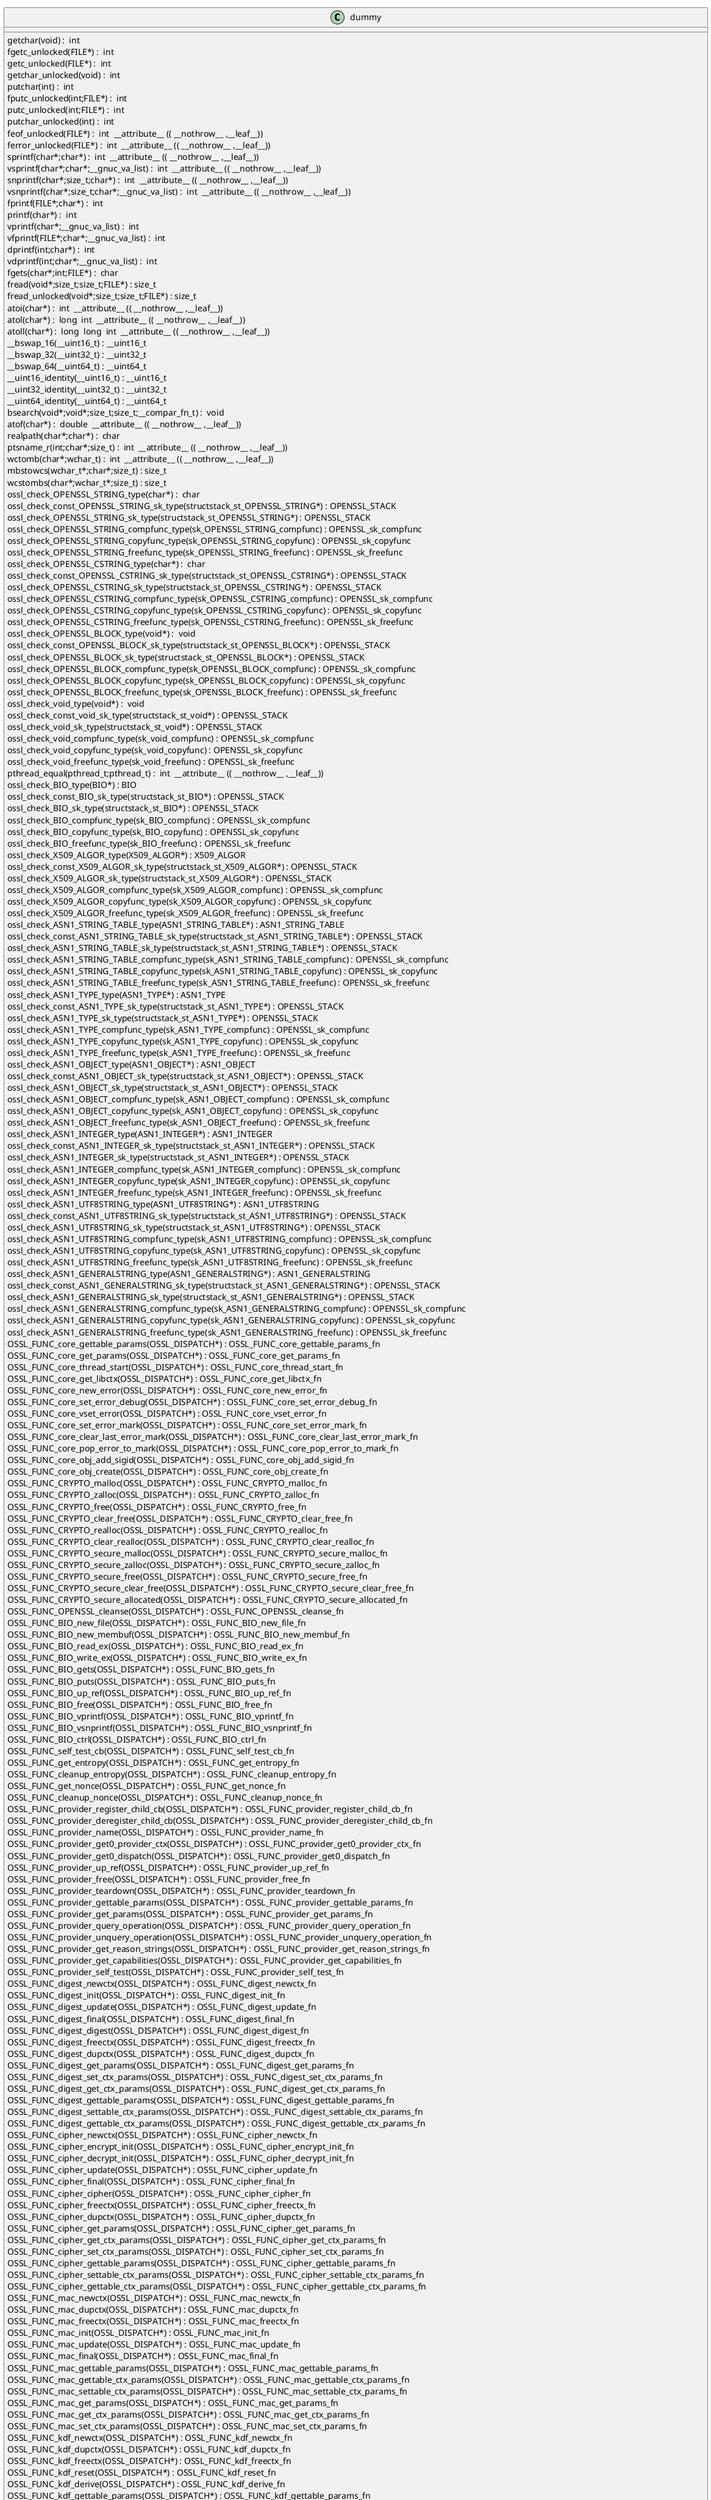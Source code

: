 @startuml
!pragma layout smetana
class dummy {
getchar(void) :  int  [[[./../../.././qc/crypto/x509/pcy_node.c.html#769]]]
fgetc_unlocked(FILE*) :  int  [[[./../../.././qc/crypto/x509/pcy_node.c.html#778]]]
getc_unlocked(FILE*) :  int  [[[./../../.././qc/crypto/x509/pcy_node.c.html#788]]]
getchar_unlocked(void) :  int  [[[./../../.././qc/crypto/x509/pcy_node.c.html#795]]]
putchar(int) :  int  [[[./../../.././qc/crypto/x509/pcy_node.c.html#804]]]
fputc_unlocked(int;FILE*) :  int  [[[./../../.././qc/crypto/x509/pcy_node.c.html#813]]]
putc_unlocked(int;FILE*) :  int  [[[./../../.././qc/crypto/x509/pcy_node.c.html#823]]]
putchar_unlocked(int) :  int  [[[./../../.././qc/crypto/x509/pcy_node.c.html#830]]]
feof_unlocked(FILE*) :  int  __attribute__ (( __nothrow__ ,__leaf__)) [[[./../../.././qc/crypto/x509/pcy_node.c.html#836]]]
ferror_unlocked(FILE*) :  int  __attribute__ (( __nothrow__ ,__leaf__)) [[[./../../.././qc/crypto/x509/pcy_node.c.html#843]]]
sprintf(char*;char*) :  int  __attribute__ (( __nothrow__ ,__leaf__)) [[[./../../.././qc/crypto/x509/pcy_node.c.html#862]]]
vsprintf(char*;char*;__gnuc_va_list) :  int  __attribute__ (( __nothrow__ ,__leaf__)) [[[./../../.././qc/crypto/x509/pcy_node.c.html#875]]]
snprintf(char*;size_t;char*) :  int  __attribute__ (( __nothrow__ ,__leaf__)) [[[./../../.././qc/crypto/x509/pcy_node.c.html#894]]]
vsnprintf(char*;size_t;char*;__gnuc_va_list) :  int  __attribute__ (( __nothrow__ ,__leaf__)) [[[./../../.././qc/crypto/x509/pcy_node.c.html#908]]]
fprintf(FILE*;char*) :  int  [[[./../../.././qc/crypto/x509/pcy_node.c.html#929]]]
printf(char*) :  int  [[[./../../.././qc/crypto/x509/pcy_node.c.html#936]]]
vprintf(char*;__gnuc_va_list) :  int  [[[./../../.././qc/crypto/x509/pcy_node.c.html#948]]]
vfprintf(FILE*;char*;__gnuc_va_list) :  int  [[[./../../.././qc/crypto/x509/pcy_node.c.html#958]]]
dprintf(int;char*) :  int  [[[./../../.././qc/crypto/x509/pcy_node.c.html#973]]]
vdprintf(int;char*;__gnuc_va_list) :  int  [[[./../../.././qc/crypto/x509/pcy_node.c.html#984]]]
fgets(char*;int;FILE*) :  char  [[[./../../.././qc/crypto/x509/pcy_node.c.html#1003]]]
fread(void*;size_t;size_t;FILE*) : size_t [[[./../../.././qc/crypto/x509/pcy_node.c.html#1029]]]
fread_unlocked(void*;size_t;size_t;FILE*) : size_t [[[./../../.././qc/crypto/x509/pcy_node.c.html#1056]]]
atoi(char*) :  int  __attribute__ (( __nothrow__ ,__leaf__)) [[[./../../.././qc/crypto/x509/pcy_node.c.html#1654]]]
atol(char*) :  long  int  __attribute__ (( __nothrow__ ,__leaf__)) [[[./../../.././qc/crypto/x509/pcy_node.c.html#1659]]]
atoll(char*) :  long  long  int  __attribute__ (( __nothrow__ ,__leaf__)) [[[./../../.././qc/crypto/x509/pcy_node.c.html#1666]]]
__bswap_16(__uint16_t) : __uint16_t [[[./../../.././qc/crypto/x509/pcy_node.c.html#1765]]]
__bswap_32(__uint32_t) : __uint32_t [[[./../../.././qc/crypto/x509/pcy_node.c.html#1780]]]
__bswap_64(__uint64_t) : __uint64_t [[[./../../.././qc/crypto/x509/pcy_node.c.html#1790]]]
__uint16_identity(__uint16_t) : __uint16_t [[[./../../.././qc/crypto/x509/pcy_node.c.html#1802]]]
__uint32_identity(__uint32_t) : __uint32_t [[[./../../.././qc/crypto/x509/pcy_node.c.html#1808]]]
__uint64_identity(__uint64_t) : __uint64_t [[[./../../.././qc/crypto/x509/pcy_node.c.html#1814]]]
bsearch(void*;void*;size_t;size_t;__compar_fn_t) :  void  [[[./../../.././qc/crypto/x509/pcy_node.c.html#2467]]]
atof(char*) :  double  __attribute__ (( __nothrow__ ,__leaf__)) [[[./../../.././qc/crypto/x509/pcy_node.c.html#1]]]
realpath(char*;char*) :  char  [[[./../../.././qc/crypto/x509/pcy_node.c.html#1]]]
ptsname_r(int;char*;size_t) :  int  __attribute__ (( __nothrow__ ,__leaf__)) [[[./../../.././qc/crypto/x509/pcy_node.c.html#1]]]
wctomb(char*;wchar_t) :  int  __attribute__ (( __nothrow__ ,__leaf__)) [[[./../../.././qc/crypto/x509/pcy_node.c.html#1]]]
mbstowcs(wchar_t*;char*;size_t) : size_t [[[./../../.././qc/crypto/x509/pcy_node.c.html#1]]]
wcstombs(char*;wchar_t*;size_t) : size_t [[[./../../.././qc/crypto/x509/pcy_node.c.html#1]]]
ossl_check_OPENSSL_STRING_type(char*) :  char  [[[./../../.././qc/crypto/x509/pcy_node.c.html#1]]]
ossl_check_const_OPENSSL_STRING_sk_type(structstack_st_OPENSSL_STRING*) : OPENSSL_STACK [[[./../../.././qc/crypto/x509/pcy_node.c.html#1]]]
ossl_check_OPENSSL_STRING_sk_type(structstack_st_OPENSSL_STRING*) : OPENSSL_STACK [[[./../../.././qc/crypto/x509/pcy_node.c.html#1]]]
ossl_check_OPENSSL_STRING_compfunc_type(sk_OPENSSL_STRING_compfunc) : OPENSSL_sk_compfunc [[[./../../.././qc/crypto/x509/pcy_node.c.html#1]]]
ossl_check_OPENSSL_STRING_copyfunc_type(sk_OPENSSL_STRING_copyfunc) : OPENSSL_sk_copyfunc [[[./../../.././qc/crypto/x509/pcy_node.c.html#1]]]
ossl_check_OPENSSL_STRING_freefunc_type(sk_OPENSSL_STRING_freefunc) : OPENSSL_sk_freefunc [[[./../../.././qc/crypto/x509/pcy_node.c.html#1]]]
ossl_check_OPENSSL_CSTRING_type(char*) :  char  [[[./../../.././qc/crypto/x509/pcy_node.c.html#1]]]
ossl_check_const_OPENSSL_CSTRING_sk_type(structstack_st_OPENSSL_CSTRING*) : OPENSSL_STACK [[[./../../.././qc/crypto/x509/pcy_node.c.html#1]]]
ossl_check_OPENSSL_CSTRING_sk_type(structstack_st_OPENSSL_CSTRING*) : OPENSSL_STACK [[[./../../.././qc/crypto/x509/pcy_node.c.html#1]]]
ossl_check_OPENSSL_CSTRING_compfunc_type(sk_OPENSSL_CSTRING_compfunc) : OPENSSL_sk_compfunc [[[./../../.././qc/crypto/x509/pcy_node.c.html#1]]]
ossl_check_OPENSSL_CSTRING_copyfunc_type(sk_OPENSSL_CSTRING_copyfunc) : OPENSSL_sk_copyfunc [[[./../../.././qc/crypto/x509/pcy_node.c.html#1]]]
ossl_check_OPENSSL_CSTRING_freefunc_type(sk_OPENSSL_CSTRING_freefunc) : OPENSSL_sk_freefunc [[[./../../.././qc/crypto/x509/pcy_node.c.html#1]]]
ossl_check_OPENSSL_BLOCK_type(void*) :  void  [[[./../../.././qc/crypto/x509/pcy_node.c.html#1]]]
ossl_check_const_OPENSSL_BLOCK_sk_type(structstack_st_OPENSSL_BLOCK*) : OPENSSL_STACK [[[./../../.././qc/crypto/x509/pcy_node.c.html#1]]]
ossl_check_OPENSSL_BLOCK_sk_type(structstack_st_OPENSSL_BLOCK*) : OPENSSL_STACK [[[./../../.././qc/crypto/x509/pcy_node.c.html#1]]]
ossl_check_OPENSSL_BLOCK_compfunc_type(sk_OPENSSL_BLOCK_compfunc) : OPENSSL_sk_compfunc [[[./../../.././qc/crypto/x509/pcy_node.c.html#1]]]
ossl_check_OPENSSL_BLOCK_copyfunc_type(sk_OPENSSL_BLOCK_copyfunc) : OPENSSL_sk_copyfunc [[[./../../.././qc/crypto/x509/pcy_node.c.html#1]]]
ossl_check_OPENSSL_BLOCK_freefunc_type(sk_OPENSSL_BLOCK_freefunc) : OPENSSL_sk_freefunc [[[./../../.././qc/crypto/x509/pcy_node.c.html#1]]]
ossl_check_void_type(void*) :  void  [[[./../../.././qc/crypto/x509/pcy_node.c.html#1]]]
ossl_check_const_void_sk_type(structstack_st_void*) : OPENSSL_STACK [[[./../../.././qc/crypto/x509/pcy_node.c.html#1]]]
ossl_check_void_sk_type(structstack_st_void*) : OPENSSL_STACK [[[./../../.././qc/crypto/x509/pcy_node.c.html#1]]]
ossl_check_void_compfunc_type(sk_void_compfunc) : OPENSSL_sk_compfunc [[[./../../.././qc/crypto/x509/pcy_node.c.html#1]]]
ossl_check_void_copyfunc_type(sk_void_copyfunc) : OPENSSL_sk_copyfunc [[[./../../.././qc/crypto/x509/pcy_node.c.html#1]]]
ossl_check_void_freefunc_type(sk_void_freefunc) : OPENSSL_sk_freefunc [[[./../../.././qc/crypto/x509/pcy_node.c.html#1]]]
pthread_equal(pthread_t;pthread_t) :  int  __attribute__ (( __nothrow__ ,__leaf__)) [[[./../../.././qc/crypto/x509/pcy_node.c.html#1]]]
ossl_check_BIO_type(BIO*) : BIO [[[./../../.././qc/crypto/x509/pcy_node.c.html#1]]]
ossl_check_const_BIO_sk_type(structstack_st_BIO*) : OPENSSL_STACK [[[./../../.././qc/crypto/x509/pcy_node.c.html#1]]]
ossl_check_BIO_sk_type(structstack_st_BIO*) : OPENSSL_STACK [[[./../../.././qc/crypto/x509/pcy_node.c.html#1]]]
ossl_check_BIO_compfunc_type(sk_BIO_compfunc) : OPENSSL_sk_compfunc [[[./../../.././qc/crypto/x509/pcy_node.c.html#1]]]
ossl_check_BIO_copyfunc_type(sk_BIO_copyfunc) : OPENSSL_sk_copyfunc [[[./../../.././qc/crypto/x509/pcy_node.c.html#1]]]
ossl_check_BIO_freefunc_type(sk_BIO_freefunc) : OPENSSL_sk_freefunc [[[./../../.././qc/crypto/x509/pcy_node.c.html#1]]]
ossl_check_X509_ALGOR_type(X509_ALGOR*) : X509_ALGOR [[[./../../.././qc/crypto/x509/pcy_node.c.html#1]]]
ossl_check_const_X509_ALGOR_sk_type(structstack_st_X509_ALGOR*) : OPENSSL_STACK [[[./../../.././qc/crypto/x509/pcy_node.c.html#1]]]
ossl_check_X509_ALGOR_sk_type(structstack_st_X509_ALGOR*) : OPENSSL_STACK [[[./../../.././qc/crypto/x509/pcy_node.c.html#1]]]
ossl_check_X509_ALGOR_compfunc_type(sk_X509_ALGOR_compfunc) : OPENSSL_sk_compfunc [[[./../../.././qc/crypto/x509/pcy_node.c.html#1]]]
ossl_check_X509_ALGOR_copyfunc_type(sk_X509_ALGOR_copyfunc) : OPENSSL_sk_copyfunc [[[./../../.././qc/crypto/x509/pcy_node.c.html#1]]]
ossl_check_X509_ALGOR_freefunc_type(sk_X509_ALGOR_freefunc) : OPENSSL_sk_freefunc [[[./../../.././qc/crypto/x509/pcy_node.c.html#1]]]
ossl_check_ASN1_STRING_TABLE_type(ASN1_STRING_TABLE*) : ASN1_STRING_TABLE [[[./../../.././qc/crypto/x509/pcy_node.c.html#1]]]
ossl_check_const_ASN1_STRING_TABLE_sk_type(structstack_st_ASN1_STRING_TABLE*) : OPENSSL_STACK [[[./../../.././qc/crypto/x509/pcy_node.c.html#1]]]
ossl_check_ASN1_STRING_TABLE_sk_type(structstack_st_ASN1_STRING_TABLE*) : OPENSSL_STACK [[[./../../.././qc/crypto/x509/pcy_node.c.html#1]]]
ossl_check_ASN1_STRING_TABLE_compfunc_type(sk_ASN1_STRING_TABLE_compfunc) : OPENSSL_sk_compfunc [[[./../../.././qc/crypto/x509/pcy_node.c.html#1]]]
ossl_check_ASN1_STRING_TABLE_copyfunc_type(sk_ASN1_STRING_TABLE_copyfunc) : OPENSSL_sk_copyfunc [[[./../../.././qc/crypto/x509/pcy_node.c.html#1]]]
ossl_check_ASN1_STRING_TABLE_freefunc_type(sk_ASN1_STRING_TABLE_freefunc) : OPENSSL_sk_freefunc [[[./../../.././qc/crypto/x509/pcy_node.c.html#1]]]
ossl_check_ASN1_TYPE_type(ASN1_TYPE*) : ASN1_TYPE [[[./../../.././qc/crypto/x509/pcy_node.c.html#1]]]
ossl_check_const_ASN1_TYPE_sk_type(structstack_st_ASN1_TYPE*) : OPENSSL_STACK [[[./../../.././qc/crypto/x509/pcy_node.c.html#1]]]
ossl_check_ASN1_TYPE_sk_type(structstack_st_ASN1_TYPE*) : OPENSSL_STACK [[[./../../.././qc/crypto/x509/pcy_node.c.html#1]]]
ossl_check_ASN1_TYPE_compfunc_type(sk_ASN1_TYPE_compfunc) : OPENSSL_sk_compfunc [[[./../../.././qc/crypto/x509/pcy_node.c.html#1]]]
ossl_check_ASN1_TYPE_copyfunc_type(sk_ASN1_TYPE_copyfunc) : OPENSSL_sk_copyfunc [[[./../../.././qc/crypto/x509/pcy_node.c.html#1]]]
ossl_check_ASN1_TYPE_freefunc_type(sk_ASN1_TYPE_freefunc) : OPENSSL_sk_freefunc [[[./../../.././qc/crypto/x509/pcy_node.c.html#1]]]
ossl_check_ASN1_OBJECT_type(ASN1_OBJECT*) : ASN1_OBJECT [[[./../../.././qc/crypto/x509/pcy_node.c.html#1]]]
ossl_check_const_ASN1_OBJECT_sk_type(structstack_st_ASN1_OBJECT*) : OPENSSL_STACK [[[./../../.././qc/crypto/x509/pcy_node.c.html#1]]]
ossl_check_ASN1_OBJECT_sk_type(structstack_st_ASN1_OBJECT*) : OPENSSL_STACK [[[./../../.././qc/crypto/x509/pcy_node.c.html#1]]]
ossl_check_ASN1_OBJECT_compfunc_type(sk_ASN1_OBJECT_compfunc) : OPENSSL_sk_compfunc [[[./../../.././qc/crypto/x509/pcy_node.c.html#1]]]
ossl_check_ASN1_OBJECT_copyfunc_type(sk_ASN1_OBJECT_copyfunc) : OPENSSL_sk_copyfunc [[[./../../.././qc/crypto/x509/pcy_node.c.html#1]]]
ossl_check_ASN1_OBJECT_freefunc_type(sk_ASN1_OBJECT_freefunc) : OPENSSL_sk_freefunc [[[./../../.././qc/crypto/x509/pcy_node.c.html#1]]]
ossl_check_ASN1_INTEGER_type(ASN1_INTEGER*) : ASN1_INTEGER [[[./../../.././qc/crypto/x509/pcy_node.c.html#1]]]
ossl_check_const_ASN1_INTEGER_sk_type(structstack_st_ASN1_INTEGER*) : OPENSSL_STACK [[[./../../.././qc/crypto/x509/pcy_node.c.html#1]]]
ossl_check_ASN1_INTEGER_sk_type(structstack_st_ASN1_INTEGER*) : OPENSSL_STACK [[[./../../.././qc/crypto/x509/pcy_node.c.html#1]]]
ossl_check_ASN1_INTEGER_compfunc_type(sk_ASN1_INTEGER_compfunc) : OPENSSL_sk_compfunc [[[./../../.././qc/crypto/x509/pcy_node.c.html#1]]]
ossl_check_ASN1_INTEGER_copyfunc_type(sk_ASN1_INTEGER_copyfunc) : OPENSSL_sk_copyfunc [[[./../../.././qc/crypto/x509/pcy_node.c.html#1]]]
ossl_check_ASN1_INTEGER_freefunc_type(sk_ASN1_INTEGER_freefunc) : OPENSSL_sk_freefunc [[[./../../.././qc/crypto/x509/pcy_node.c.html#1]]]
ossl_check_ASN1_UTF8STRING_type(ASN1_UTF8STRING*) : ASN1_UTF8STRING [[[./../../.././qc/crypto/x509/pcy_node.c.html#1]]]
ossl_check_const_ASN1_UTF8STRING_sk_type(structstack_st_ASN1_UTF8STRING*) : OPENSSL_STACK [[[./../../.././qc/crypto/x509/pcy_node.c.html#1]]]
ossl_check_ASN1_UTF8STRING_sk_type(structstack_st_ASN1_UTF8STRING*) : OPENSSL_STACK [[[./../../.././qc/crypto/x509/pcy_node.c.html#1]]]
ossl_check_ASN1_UTF8STRING_compfunc_type(sk_ASN1_UTF8STRING_compfunc) : OPENSSL_sk_compfunc [[[./../../.././qc/crypto/x509/pcy_node.c.html#1]]]
ossl_check_ASN1_UTF8STRING_copyfunc_type(sk_ASN1_UTF8STRING_copyfunc) : OPENSSL_sk_copyfunc [[[./../../.././qc/crypto/x509/pcy_node.c.html#1]]]
ossl_check_ASN1_UTF8STRING_freefunc_type(sk_ASN1_UTF8STRING_freefunc) : OPENSSL_sk_freefunc [[[./../../.././qc/crypto/x509/pcy_node.c.html#1]]]
ossl_check_ASN1_GENERALSTRING_type(ASN1_GENERALSTRING*) : ASN1_GENERALSTRING [[[./../../.././qc/crypto/x509/pcy_node.c.html#1]]]
ossl_check_const_ASN1_GENERALSTRING_sk_type(structstack_st_ASN1_GENERALSTRING*) : OPENSSL_STACK [[[./../../.././qc/crypto/x509/pcy_node.c.html#1]]]
ossl_check_ASN1_GENERALSTRING_sk_type(structstack_st_ASN1_GENERALSTRING*) : OPENSSL_STACK [[[./../../.././qc/crypto/x509/pcy_node.c.html#1]]]
ossl_check_ASN1_GENERALSTRING_compfunc_type(sk_ASN1_GENERALSTRING_compfunc) : OPENSSL_sk_compfunc [[[./../../.././qc/crypto/x509/pcy_node.c.html#1]]]
ossl_check_ASN1_GENERALSTRING_copyfunc_type(sk_ASN1_GENERALSTRING_copyfunc) : OPENSSL_sk_copyfunc [[[./../../.././qc/crypto/x509/pcy_node.c.html#1]]]
ossl_check_ASN1_GENERALSTRING_freefunc_type(sk_ASN1_GENERALSTRING_freefunc) : OPENSSL_sk_freefunc [[[./../../.././qc/crypto/x509/pcy_node.c.html#1]]]
OSSL_FUNC_core_gettable_params(OSSL_DISPATCH*) : OSSL_FUNC_core_gettable_params_fn [[[./../../.././qc/crypto/x509/pcy_node.c.html#1]]]
OSSL_FUNC_core_get_params(OSSL_DISPATCH*) : OSSL_FUNC_core_get_params_fn [[[./../../.././qc/crypto/x509/pcy_node.c.html#1]]]
OSSL_FUNC_core_thread_start(OSSL_DISPATCH*) : OSSL_FUNC_core_thread_start_fn [[[./../../.././qc/crypto/x509/pcy_node.c.html#1]]]
OSSL_FUNC_core_get_libctx(OSSL_DISPATCH*) : OSSL_FUNC_core_get_libctx_fn [[[./../../.././qc/crypto/x509/pcy_node.c.html#1]]]
OSSL_FUNC_core_new_error(OSSL_DISPATCH*) : OSSL_FUNC_core_new_error_fn [[[./../../.././qc/crypto/x509/pcy_node.c.html#1]]]
OSSL_FUNC_core_set_error_debug(OSSL_DISPATCH*) : OSSL_FUNC_core_set_error_debug_fn [[[./../../.././qc/crypto/x509/pcy_node.c.html#1]]]
OSSL_FUNC_core_vset_error(OSSL_DISPATCH*) : OSSL_FUNC_core_vset_error_fn [[[./../../.././qc/crypto/x509/pcy_node.c.html#1]]]
OSSL_FUNC_core_set_error_mark(OSSL_DISPATCH*) : OSSL_FUNC_core_set_error_mark_fn [[[./../../.././qc/crypto/x509/pcy_node.c.html#1]]]
OSSL_FUNC_core_clear_last_error_mark(OSSL_DISPATCH*) : OSSL_FUNC_core_clear_last_error_mark_fn [[[./../../.././qc/crypto/x509/pcy_node.c.html#1]]]
OSSL_FUNC_core_pop_error_to_mark(OSSL_DISPATCH*) : OSSL_FUNC_core_pop_error_to_mark_fn [[[./../../.././qc/crypto/x509/pcy_node.c.html#1]]]
OSSL_FUNC_core_obj_add_sigid(OSSL_DISPATCH*) : OSSL_FUNC_core_obj_add_sigid_fn [[[./../../.././qc/crypto/x509/pcy_node.c.html#1]]]
OSSL_FUNC_core_obj_create(OSSL_DISPATCH*) : OSSL_FUNC_core_obj_create_fn [[[./../../.././qc/crypto/x509/pcy_node.c.html#1]]]
OSSL_FUNC_CRYPTO_malloc(OSSL_DISPATCH*) : OSSL_FUNC_CRYPTO_malloc_fn [[[./../../.././qc/crypto/x509/pcy_node.c.html#1]]]
OSSL_FUNC_CRYPTO_zalloc(OSSL_DISPATCH*) : OSSL_FUNC_CRYPTO_zalloc_fn [[[./../../.././qc/crypto/x509/pcy_node.c.html#1]]]
OSSL_FUNC_CRYPTO_free(OSSL_DISPATCH*) : OSSL_FUNC_CRYPTO_free_fn [[[./../../.././qc/crypto/x509/pcy_node.c.html#1]]]
OSSL_FUNC_CRYPTO_clear_free(OSSL_DISPATCH*) : OSSL_FUNC_CRYPTO_clear_free_fn [[[./../../.././qc/crypto/x509/pcy_node.c.html#1]]]
OSSL_FUNC_CRYPTO_realloc(OSSL_DISPATCH*) : OSSL_FUNC_CRYPTO_realloc_fn [[[./../../.././qc/crypto/x509/pcy_node.c.html#1]]]
OSSL_FUNC_CRYPTO_clear_realloc(OSSL_DISPATCH*) : OSSL_FUNC_CRYPTO_clear_realloc_fn [[[./../../.././qc/crypto/x509/pcy_node.c.html#1]]]
OSSL_FUNC_CRYPTO_secure_malloc(OSSL_DISPATCH*) : OSSL_FUNC_CRYPTO_secure_malloc_fn [[[./../../.././qc/crypto/x509/pcy_node.c.html#1]]]
OSSL_FUNC_CRYPTO_secure_zalloc(OSSL_DISPATCH*) : OSSL_FUNC_CRYPTO_secure_zalloc_fn [[[./../../.././qc/crypto/x509/pcy_node.c.html#1]]]
OSSL_FUNC_CRYPTO_secure_free(OSSL_DISPATCH*) : OSSL_FUNC_CRYPTO_secure_free_fn [[[./../../.././qc/crypto/x509/pcy_node.c.html#1]]]
OSSL_FUNC_CRYPTO_secure_clear_free(OSSL_DISPATCH*) : OSSL_FUNC_CRYPTO_secure_clear_free_fn [[[./../../.././qc/crypto/x509/pcy_node.c.html#1]]]
OSSL_FUNC_CRYPTO_secure_allocated(OSSL_DISPATCH*) : OSSL_FUNC_CRYPTO_secure_allocated_fn [[[./../../.././qc/crypto/x509/pcy_node.c.html#1]]]
OSSL_FUNC_OPENSSL_cleanse(OSSL_DISPATCH*) : OSSL_FUNC_OPENSSL_cleanse_fn [[[./../../.././qc/crypto/x509/pcy_node.c.html#1]]]
OSSL_FUNC_BIO_new_file(OSSL_DISPATCH*) : OSSL_FUNC_BIO_new_file_fn [[[./../../.././qc/crypto/x509/pcy_node.c.html#1]]]
OSSL_FUNC_BIO_new_membuf(OSSL_DISPATCH*) : OSSL_FUNC_BIO_new_membuf_fn [[[./../../.././qc/crypto/x509/pcy_node.c.html#1]]]
OSSL_FUNC_BIO_read_ex(OSSL_DISPATCH*) : OSSL_FUNC_BIO_read_ex_fn [[[./../../.././qc/crypto/x509/pcy_node.c.html#1]]]
OSSL_FUNC_BIO_write_ex(OSSL_DISPATCH*) : OSSL_FUNC_BIO_write_ex_fn [[[./../../.././qc/crypto/x509/pcy_node.c.html#1]]]
OSSL_FUNC_BIO_gets(OSSL_DISPATCH*) : OSSL_FUNC_BIO_gets_fn [[[./../../.././qc/crypto/x509/pcy_node.c.html#1]]]
OSSL_FUNC_BIO_puts(OSSL_DISPATCH*) : OSSL_FUNC_BIO_puts_fn [[[./../../.././qc/crypto/x509/pcy_node.c.html#1]]]
OSSL_FUNC_BIO_up_ref(OSSL_DISPATCH*) : OSSL_FUNC_BIO_up_ref_fn [[[./../../.././qc/crypto/x509/pcy_node.c.html#1]]]
OSSL_FUNC_BIO_free(OSSL_DISPATCH*) : OSSL_FUNC_BIO_free_fn [[[./../../.././qc/crypto/x509/pcy_node.c.html#1]]]
OSSL_FUNC_BIO_vprintf(OSSL_DISPATCH*) : OSSL_FUNC_BIO_vprintf_fn [[[./../../.././qc/crypto/x509/pcy_node.c.html#1]]]
OSSL_FUNC_BIO_vsnprintf(OSSL_DISPATCH*) : OSSL_FUNC_BIO_vsnprintf_fn [[[./../../.././qc/crypto/x509/pcy_node.c.html#1]]]
OSSL_FUNC_BIO_ctrl(OSSL_DISPATCH*) : OSSL_FUNC_BIO_ctrl_fn [[[./../../.././qc/crypto/x509/pcy_node.c.html#1]]]
OSSL_FUNC_self_test_cb(OSSL_DISPATCH*) : OSSL_FUNC_self_test_cb_fn [[[./../../.././qc/crypto/x509/pcy_node.c.html#1]]]
OSSL_FUNC_get_entropy(OSSL_DISPATCH*) : OSSL_FUNC_get_entropy_fn [[[./../../.././qc/crypto/x509/pcy_node.c.html#1]]]
OSSL_FUNC_cleanup_entropy(OSSL_DISPATCH*) : OSSL_FUNC_cleanup_entropy_fn [[[./../../.././qc/crypto/x509/pcy_node.c.html#1]]]
OSSL_FUNC_get_nonce(OSSL_DISPATCH*) : OSSL_FUNC_get_nonce_fn [[[./../../.././qc/crypto/x509/pcy_node.c.html#1]]]
OSSL_FUNC_cleanup_nonce(OSSL_DISPATCH*) : OSSL_FUNC_cleanup_nonce_fn [[[./../../.././qc/crypto/x509/pcy_node.c.html#1]]]
OSSL_FUNC_provider_register_child_cb(OSSL_DISPATCH*) : OSSL_FUNC_provider_register_child_cb_fn [[[./../../.././qc/crypto/x509/pcy_node.c.html#1]]]
OSSL_FUNC_provider_deregister_child_cb(OSSL_DISPATCH*) : OSSL_FUNC_provider_deregister_child_cb_fn [[[./../../.././qc/crypto/x509/pcy_node.c.html#1]]]
OSSL_FUNC_provider_name(OSSL_DISPATCH*) : OSSL_FUNC_provider_name_fn [[[./../../.././qc/crypto/x509/pcy_node.c.html#1]]]
OSSL_FUNC_provider_get0_provider_ctx(OSSL_DISPATCH*) : OSSL_FUNC_provider_get0_provider_ctx_fn [[[./../../.././qc/crypto/x509/pcy_node.c.html#1]]]
OSSL_FUNC_provider_get0_dispatch(OSSL_DISPATCH*) : OSSL_FUNC_provider_get0_dispatch_fn [[[./../../.././qc/crypto/x509/pcy_node.c.html#1]]]
OSSL_FUNC_provider_up_ref(OSSL_DISPATCH*) : OSSL_FUNC_provider_up_ref_fn [[[./../../.././qc/crypto/x509/pcy_node.c.html#1]]]
OSSL_FUNC_provider_free(OSSL_DISPATCH*) : OSSL_FUNC_provider_free_fn [[[./../../.././qc/crypto/x509/pcy_node.c.html#1]]]
OSSL_FUNC_provider_teardown(OSSL_DISPATCH*) : OSSL_FUNC_provider_teardown_fn [[[./../../.././qc/crypto/x509/pcy_node.c.html#1]]]
OSSL_FUNC_provider_gettable_params(OSSL_DISPATCH*) : OSSL_FUNC_provider_gettable_params_fn [[[./../../.././qc/crypto/x509/pcy_node.c.html#1]]]
OSSL_FUNC_provider_get_params(OSSL_DISPATCH*) : OSSL_FUNC_provider_get_params_fn [[[./../../.././qc/crypto/x509/pcy_node.c.html#1]]]
OSSL_FUNC_provider_query_operation(OSSL_DISPATCH*) : OSSL_FUNC_provider_query_operation_fn [[[./../../.././qc/crypto/x509/pcy_node.c.html#1]]]
OSSL_FUNC_provider_unquery_operation(OSSL_DISPATCH*) : OSSL_FUNC_provider_unquery_operation_fn [[[./../../.././qc/crypto/x509/pcy_node.c.html#1]]]
OSSL_FUNC_provider_get_reason_strings(OSSL_DISPATCH*) : OSSL_FUNC_provider_get_reason_strings_fn [[[./../../.././qc/crypto/x509/pcy_node.c.html#1]]]
OSSL_FUNC_provider_get_capabilities(OSSL_DISPATCH*) : OSSL_FUNC_provider_get_capabilities_fn [[[./../../.././qc/crypto/x509/pcy_node.c.html#1]]]
OSSL_FUNC_provider_self_test(OSSL_DISPATCH*) : OSSL_FUNC_provider_self_test_fn [[[./../../.././qc/crypto/x509/pcy_node.c.html#1]]]
OSSL_FUNC_digest_newctx(OSSL_DISPATCH*) : OSSL_FUNC_digest_newctx_fn [[[./../../.././qc/crypto/x509/pcy_node.c.html#1]]]
OSSL_FUNC_digest_init(OSSL_DISPATCH*) : OSSL_FUNC_digest_init_fn [[[./../../.././qc/crypto/x509/pcy_node.c.html#1]]]
OSSL_FUNC_digest_update(OSSL_DISPATCH*) : OSSL_FUNC_digest_update_fn [[[./../../.././qc/crypto/x509/pcy_node.c.html#1]]]
OSSL_FUNC_digest_final(OSSL_DISPATCH*) : OSSL_FUNC_digest_final_fn [[[./../../.././qc/crypto/x509/pcy_node.c.html#1]]]
OSSL_FUNC_digest_digest(OSSL_DISPATCH*) : OSSL_FUNC_digest_digest_fn [[[./../../.././qc/crypto/x509/pcy_node.c.html#1]]]
OSSL_FUNC_digest_freectx(OSSL_DISPATCH*) : OSSL_FUNC_digest_freectx_fn [[[./../../.././qc/crypto/x509/pcy_node.c.html#1]]]
OSSL_FUNC_digest_dupctx(OSSL_DISPATCH*) : OSSL_FUNC_digest_dupctx_fn [[[./../../.././qc/crypto/x509/pcy_node.c.html#1]]]
OSSL_FUNC_digest_get_params(OSSL_DISPATCH*) : OSSL_FUNC_digest_get_params_fn [[[./../../.././qc/crypto/x509/pcy_node.c.html#1]]]
OSSL_FUNC_digest_set_ctx_params(OSSL_DISPATCH*) : OSSL_FUNC_digest_set_ctx_params_fn [[[./../../.././qc/crypto/x509/pcy_node.c.html#1]]]
OSSL_FUNC_digest_get_ctx_params(OSSL_DISPATCH*) : OSSL_FUNC_digest_get_ctx_params_fn [[[./../../.././qc/crypto/x509/pcy_node.c.html#1]]]
OSSL_FUNC_digest_gettable_params(OSSL_DISPATCH*) : OSSL_FUNC_digest_gettable_params_fn [[[./../../.././qc/crypto/x509/pcy_node.c.html#1]]]
OSSL_FUNC_digest_settable_ctx_params(OSSL_DISPATCH*) : OSSL_FUNC_digest_settable_ctx_params_fn [[[./../../.././qc/crypto/x509/pcy_node.c.html#1]]]
OSSL_FUNC_digest_gettable_ctx_params(OSSL_DISPATCH*) : OSSL_FUNC_digest_gettable_ctx_params_fn [[[./../../.././qc/crypto/x509/pcy_node.c.html#1]]]
OSSL_FUNC_cipher_newctx(OSSL_DISPATCH*) : OSSL_FUNC_cipher_newctx_fn [[[./../../.././qc/crypto/x509/pcy_node.c.html#1]]]
OSSL_FUNC_cipher_encrypt_init(OSSL_DISPATCH*) : OSSL_FUNC_cipher_encrypt_init_fn [[[./../../.././qc/crypto/x509/pcy_node.c.html#1]]]
OSSL_FUNC_cipher_decrypt_init(OSSL_DISPATCH*) : OSSL_FUNC_cipher_decrypt_init_fn [[[./../../.././qc/crypto/x509/pcy_node.c.html#1]]]
OSSL_FUNC_cipher_update(OSSL_DISPATCH*) : OSSL_FUNC_cipher_update_fn [[[./../../.././qc/crypto/x509/pcy_node.c.html#1]]]
OSSL_FUNC_cipher_final(OSSL_DISPATCH*) : OSSL_FUNC_cipher_final_fn [[[./../../.././qc/crypto/x509/pcy_node.c.html#1]]]
OSSL_FUNC_cipher_cipher(OSSL_DISPATCH*) : OSSL_FUNC_cipher_cipher_fn [[[./../../.././qc/crypto/x509/pcy_node.c.html#1]]]
OSSL_FUNC_cipher_freectx(OSSL_DISPATCH*) : OSSL_FUNC_cipher_freectx_fn [[[./../../.././qc/crypto/x509/pcy_node.c.html#1]]]
OSSL_FUNC_cipher_dupctx(OSSL_DISPATCH*) : OSSL_FUNC_cipher_dupctx_fn [[[./../../.././qc/crypto/x509/pcy_node.c.html#1]]]
OSSL_FUNC_cipher_get_params(OSSL_DISPATCH*) : OSSL_FUNC_cipher_get_params_fn [[[./../../.././qc/crypto/x509/pcy_node.c.html#1]]]
OSSL_FUNC_cipher_get_ctx_params(OSSL_DISPATCH*) : OSSL_FUNC_cipher_get_ctx_params_fn [[[./../../.././qc/crypto/x509/pcy_node.c.html#1]]]
OSSL_FUNC_cipher_set_ctx_params(OSSL_DISPATCH*) : OSSL_FUNC_cipher_set_ctx_params_fn [[[./../../.././qc/crypto/x509/pcy_node.c.html#1]]]
OSSL_FUNC_cipher_gettable_params(OSSL_DISPATCH*) : OSSL_FUNC_cipher_gettable_params_fn [[[./../../.././qc/crypto/x509/pcy_node.c.html#1]]]
OSSL_FUNC_cipher_settable_ctx_params(OSSL_DISPATCH*) : OSSL_FUNC_cipher_settable_ctx_params_fn [[[./../../.././qc/crypto/x509/pcy_node.c.html#1]]]
OSSL_FUNC_cipher_gettable_ctx_params(OSSL_DISPATCH*) : OSSL_FUNC_cipher_gettable_ctx_params_fn [[[./../../.././qc/crypto/x509/pcy_node.c.html#1]]]
OSSL_FUNC_mac_newctx(OSSL_DISPATCH*) : OSSL_FUNC_mac_newctx_fn [[[./../../.././qc/crypto/x509/pcy_node.c.html#1]]]
OSSL_FUNC_mac_dupctx(OSSL_DISPATCH*) : OSSL_FUNC_mac_dupctx_fn [[[./../../.././qc/crypto/x509/pcy_node.c.html#1]]]
OSSL_FUNC_mac_freectx(OSSL_DISPATCH*) : OSSL_FUNC_mac_freectx_fn [[[./../../.././qc/crypto/x509/pcy_node.c.html#1]]]
OSSL_FUNC_mac_init(OSSL_DISPATCH*) : OSSL_FUNC_mac_init_fn [[[./../../.././qc/crypto/x509/pcy_node.c.html#1]]]
OSSL_FUNC_mac_update(OSSL_DISPATCH*) : OSSL_FUNC_mac_update_fn [[[./../../.././qc/crypto/x509/pcy_node.c.html#1]]]
OSSL_FUNC_mac_final(OSSL_DISPATCH*) : OSSL_FUNC_mac_final_fn [[[./../../.././qc/crypto/x509/pcy_node.c.html#1]]]
OSSL_FUNC_mac_gettable_params(OSSL_DISPATCH*) : OSSL_FUNC_mac_gettable_params_fn [[[./../../.././qc/crypto/x509/pcy_node.c.html#1]]]
OSSL_FUNC_mac_gettable_ctx_params(OSSL_DISPATCH*) : OSSL_FUNC_mac_gettable_ctx_params_fn [[[./../../.././qc/crypto/x509/pcy_node.c.html#1]]]
OSSL_FUNC_mac_settable_ctx_params(OSSL_DISPATCH*) : OSSL_FUNC_mac_settable_ctx_params_fn [[[./../../.././qc/crypto/x509/pcy_node.c.html#1]]]
OSSL_FUNC_mac_get_params(OSSL_DISPATCH*) : OSSL_FUNC_mac_get_params_fn [[[./../../.././qc/crypto/x509/pcy_node.c.html#1]]]
OSSL_FUNC_mac_get_ctx_params(OSSL_DISPATCH*) : OSSL_FUNC_mac_get_ctx_params_fn [[[./../../.././qc/crypto/x509/pcy_node.c.html#1]]]
OSSL_FUNC_mac_set_ctx_params(OSSL_DISPATCH*) : OSSL_FUNC_mac_set_ctx_params_fn [[[./../../.././qc/crypto/x509/pcy_node.c.html#1]]]
OSSL_FUNC_kdf_newctx(OSSL_DISPATCH*) : OSSL_FUNC_kdf_newctx_fn [[[./../../.././qc/crypto/x509/pcy_node.c.html#1]]]
OSSL_FUNC_kdf_dupctx(OSSL_DISPATCH*) : OSSL_FUNC_kdf_dupctx_fn [[[./../../.././qc/crypto/x509/pcy_node.c.html#1]]]
OSSL_FUNC_kdf_freectx(OSSL_DISPATCH*) : OSSL_FUNC_kdf_freectx_fn [[[./../../.././qc/crypto/x509/pcy_node.c.html#1]]]
OSSL_FUNC_kdf_reset(OSSL_DISPATCH*) : OSSL_FUNC_kdf_reset_fn [[[./../../.././qc/crypto/x509/pcy_node.c.html#1]]]
OSSL_FUNC_kdf_derive(OSSL_DISPATCH*) : OSSL_FUNC_kdf_derive_fn [[[./../../.././qc/crypto/x509/pcy_node.c.html#1]]]
OSSL_FUNC_kdf_gettable_params(OSSL_DISPATCH*) : OSSL_FUNC_kdf_gettable_params_fn [[[./../../.././qc/crypto/x509/pcy_node.c.html#1]]]
OSSL_FUNC_kdf_gettable_ctx_params(OSSL_DISPATCH*) : OSSL_FUNC_kdf_gettable_ctx_params_fn [[[./../../.././qc/crypto/x509/pcy_node.c.html#1]]]
OSSL_FUNC_kdf_settable_ctx_params(OSSL_DISPATCH*) : OSSL_FUNC_kdf_settable_ctx_params_fn [[[./../../.././qc/crypto/x509/pcy_node.c.html#1]]]
OSSL_FUNC_kdf_get_params(OSSL_DISPATCH*) : OSSL_FUNC_kdf_get_params_fn [[[./../../.././qc/crypto/x509/pcy_node.c.html#1]]]
OSSL_FUNC_kdf_get_ctx_params(OSSL_DISPATCH*) : OSSL_FUNC_kdf_get_ctx_params_fn [[[./../../.././qc/crypto/x509/pcy_node.c.html#1]]]
OSSL_FUNC_kdf_set_ctx_params(OSSL_DISPATCH*) : OSSL_FUNC_kdf_set_ctx_params_fn [[[./../../.././qc/crypto/x509/pcy_node.c.html#1]]]
OSSL_FUNC_rand_newctx(OSSL_DISPATCH*) : OSSL_FUNC_rand_newctx_fn [[[./../../.././qc/crypto/x509/pcy_node.c.html#1]]]
OSSL_FUNC_rand_freectx(OSSL_DISPATCH*) : OSSL_FUNC_rand_freectx_fn [[[./../../.././qc/crypto/x509/pcy_node.c.html#1]]]
OSSL_FUNC_rand_instantiate(OSSL_DISPATCH*) : OSSL_FUNC_rand_instantiate_fn [[[./../../.././qc/crypto/x509/pcy_node.c.html#1]]]
OSSL_FUNC_rand_uninstantiate(OSSL_DISPATCH*) : OSSL_FUNC_rand_uninstantiate_fn [[[./../../.././qc/crypto/x509/pcy_node.c.html#1]]]
OSSL_FUNC_rand_generate(OSSL_DISPATCH*) : OSSL_FUNC_rand_generate_fn [[[./../../.././qc/crypto/x509/pcy_node.c.html#1]]]
OSSL_FUNC_rand_reseed(OSSL_DISPATCH*) : OSSL_FUNC_rand_reseed_fn [[[./../../.././qc/crypto/x509/pcy_node.c.html#1]]]
OSSL_FUNC_rand_nonce(OSSL_DISPATCH*) : OSSL_FUNC_rand_nonce_fn [[[./../../.././qc/crypto/x509/pcy_node.c.html#1]]]
OSSL_FUNC_rand_enable_locking(OSSL_DISPATCH*) : OSSL_FUNC_rand_enable_locking_fn [[[./../../.././qc/crypto/x509/pcy_node.c.html#1]]]
OSSL_FUNC_rand_lock(OSSL_DISPATCH*) : OSSL_FUNC_rand_lock_fn [[[./../../.././qc/crypto/x509/pcy_node.c.html#1]]]
OSSL_FUNC_rand_unlock(OSSL_DISPATCH*) : OSSL_FUNC_rand_unlock_fn [[[./../../.././qc/crypto/x509/pcy_node.c.html#1]]]
OSSL_FUNC_rand_gettable_params(OSSL_DISPATCH*) : OSSL_FUNC_rand_gettable_params_fn [[[./../../.././qc/crypto/x509/pcy_node.c.html#1]]]
OSSL_FUNC_rand_gettable_ctx_params(OSSL_DISPATCH*) : OSSL_FUNC_rand_gettable_ctx_params_fn [[[./../../.././qc/crypto/x509/pcy_node.c.html#1]]]
OSSL_FUNC_rand_settable_ctx_params(OSSL_DISPATCH*) : OSSL_FUNC_rand_settable_ctx_params_fn [[[./../../.././qc/crypto/x509/pcy_node.c.html#1]]]
OSSL_FUNC_rand_get_params(OSSL_DISPATCH*) : OSSL_FUNC_rand_get_params_fn [[[./../../.././qc/crypto/x509/pcy_node.c.html#1]]]
OSSL_FUNC_rand_get_ctx_params(OSSL_DISPATCH*) : OSSL_FUNC_rand_get_ctx_params_fn [[[./../../.././qc/crypto/x509/pcy_node.c.html#1]]]
OSSL_FUNC_rand_set_ctx_params(OSSL_DISPATCH*) : OSSL_FUNC_rand_set_ctx_params_fn [[[./../../.././qc/crypto/x509/pcy_node.c.html#1]]]
OSSL_FUNC_rand_set_callbacks(OSSL_DISPATCH*) : OSSL_FUNC_rand_set_callbacks_fn [[[./../../.././qc/crypto/x509/pcy_node.c.html#1]]]
OSSL_FUNC_rand_verify_zeroization(OSSL_DISPATCH*) : OSSL_FUNC_rand_verify_zeroization_fn [[[./../../.././qc/crypto/x509/pcy_node.c.html#1]]]
OSSL_FUNC_rand_get_seed(OSSL_DISPATCH*) : OSSL_FUNC_rand_get_seed_fn [[[./../../.././qc/crypto/x509/pcy_node.c.html#1]]]
OSSL_FUNC_rand_clear_seed(OSSL_DISPATCH*) : OSSL_FUNC_rand_clear_seed_fn [[[./../../.././qc/crypto/x509/pcy_node.c.html#1]]]
OSSL_FUNC_keymgmt_new(OSSL_DISPATCH*) : OSSL_FUNC_keymgmt_new_fn [[[./../../.././qc/crypto/x509/pcy_node.c.html#1]]]
OSSL_FUNC_keymgmt_gen_init(OSSL_DISPATCH*) : OSSL_FUNC_keymgmt_gen_init_fn [[[./../../.././qc/crypto/x509/pcy_node.c.html#1]]]
OSSL_FUNC_keymgmt_gen_set_template(OSSL_DISPATCH*) : OSSL_FUNC_keymgmt_gen_set_template_fn [[[./../../.././qc/crypto/x509/pcy_node.c.html#1]]]
OSSL_FUNC_keymgmt_gen_set_params(OSSL_DISPATCH*) : OSSL_FUNC_keymgmt_gen_set_params_fn [[[./../../.././qc/crypto/x509/pcy_node.c.html#1]]]
OSSL_FUNC_keymgmt_gen_settable_params(OSSL_DISPATCH*) : OSSL_FUNC_keymgmt_gen_settable_params_fn [[[./../../.././qc/crypto/x509/pcy_node.c.html#1]]]
OSSL_FUNC_keymgmt_gen(OSSL_DISPATCH*) : OSSL_FUNC_keymgmt_gen_fn [[[./../../.././qc/crypto/x509/pcy_node.c.html#1]]]
OSSL_FUNC_keymgmt_gen_cleanup(OSSL_DISPATCH*) : OSSL_FUNC_keymgmt_gen_cleanup_fn [[[./../../.././qc/crypto/x509/pcy_node.c.html#1]]]
OSSL_FUNC_keymgmt_load(OSSL_DISPATCH*) : OSSL_FUNC_keymgmt_load_fn [[[./../../.././qc/crypto/x509/pcy_node.c.html#1]]]
OSSL_FUNC_keymgmt_free(OSSL_DISPATCH*) : OSSL_FUNC_keymgmt_free_fn [[[./../../.././qc/crypto/x509/pcy_node.c.html#1]]]
OSSL_FUNC_keymgmt_get_params(OSSL_DISPATCH*) : OSSL_FUNC_keymgmt_get_params_fn [[[./../../.././qc/crypto/x509/pcy_node.c.html#1]]]
OSSL_FUNC_keymgmt_gettable_params(OSSL_DISPATCH*) : OSSL_FUNC_keymgmt_gettable_params_fn [[[./../../.././qc/crypto/x509/pcy_node.c.html#1]]]
OSSL_FUNC_keymgmt_set_params(OSSL_DISPATCH*) : OSSL_FUNC_keymgmt_set_params_fn [[[./../../.././qc/crypto/x509/pcy_node.c.html#1]]]
OSSL_FUNC_keymgmt_settable_params(OSSL_DISPATCH*) : OSSL_FUNC_keymgmt_settable_params_fn [[[./../../.././qc/crypto/x509/pcy_node.c.html#1]]]
OSSL_FUNC_keymgmt_query_operation_name(OSSL_DISPATCH*) : OSSL_FUNC_keymgmt_query_operation_name_fn [[[./../../.././qc/crypto/x509/pcy_node.c.html#1]]]
OSSL_FUNC_keymgmt_has(OSSL_DISPATCH*) : OSSL_FUNC_keymgmt_has_fn [[[./../../.././qc/crypto/x509/pcy_node.c.html#1]]]
OSSL_FUNC_keymgmt_validate(OSSL_DISPATCH*) : OSSL_FUNC_keymgmt_validate_fn [[[./../../.././qc/crypto/x509/pcy_node.c.html#1]]]
OSSL_FUNC_keymgmt_match(OSSL_DISPATCH*) : OSSL_FUNC_keymgmt_match_fn [[[./../../.././qc/crypto/x509/pcy_node.c.html#1]]]
OSSL_FUNC_keymgmt_import(OSSL_DISPATCH*) : OSSL_FUNC_keymgmt_import_fn [[[./../../.././qc/crypto/x509/pcy_node.c.html#1]]]
OSSL_FUNC_keymgmt_import_types(OSSL_DISPATCH*) : OSSL_FUNC_keymgmt_import_types_fn [[[./../../.././qc/crypto/x509/pcy_node.c.html#1]]]
OSSL_FUNC_keymgmt_export(OSSL_DISPATCH*) : OSSL_FUNC_keymgmt_export_fn [[[./../../.././qc/crypto/x509/pcy_node.c.html#1]]]
OSSL_FUNC_keymgmt_export_types(OSSL_DISPATCH*) : OSSL_FUNC_keymgmt_export_types_fn [[[./../../.././qc/crypto/x509/pcy_node.c.html#1]]]
OSSL_FUNC_keymgmt_dup(OSSL_DISPATCH*) : OSSL_FUNC_keymgmt_dup_fn [[[./../../.././qc/crypto/x509/pcy_node.c.html#1]]]
OSSL_FUNC_keyexch_newctx(OSSL_DISPATCH*) : OSSL_FUNC_keyexch_newctx_fn [[[./../../.././qc/crypto/x509/pcy_node.c.html#1]]]
OSSL_FUNC_keyexch_init(OSSL_DISPATCH*) : OSSL_FUNC_keyexch_init_fn [[[./../../.././qc/crypto/x509/pcy_node.c.html#1]]]
OSSL_FUNC_keyexch_derive(OSSL_DISPATCH*) : OSSL_FUNC_keyexch_derive_fn [[[./../../.././qc/crypto/x509/pcy_node.c.html#1]]]
OSSL_FUNC_keyexch_set_peer(OSSL_DISPATCH*) : OSSL_FUNC_keyexch_set_peer_fn [[[./../../.././qc/crypto/x509/pcy_node.c.html#1]]]
OSSL_FUNC_keyexch_freectx(OSSL_DISPATCH*) : OSSL_FUNC_keyexch_freectx_fn [[[./../../.././qc/crypto/x509/pcy_node.c.html#1]]]
OSSL_FUNC_keyexch_dupctx(OSSL_DISPATCH*) : OSSL_FUNC_keyexch_dupctx_fn [[[./../../.././qc/crypto/x509/pcy_node.c.html#1]]]
OSSL_FUNC_keyexch_set_ctx_params(OSSL_DISPATCH*) : OSSL_FUNC_keyexch_set_ctx_params_fn [[[./../../.././qc/crypto/x509/pcy_node.c.html#1]]]
OSSL_FUNC_keyexch_settable_ctx_params(OSSL_DISPATCH*) : OSSL_FUNC_keyexch_settable_ctx_params_fn [[[./../../.././qc/crypto/x509/pcy_node.c.html#1]]]
OSSL_FUNC_keyexch_get_ctx_params(OSSL_DISPATCH*) : OSSL_FUNC_keyexch_get_ctx_params_fn [[[./../../.././qc/crypto/x509/pcy_node.c.html#1]]]
OSSL_FUNC_keyexch_gettable_ctx_params(OSSL_DISPATCH*) : OSSL_FUNC_keyexch_gettable_ctx_params_fn [[[./../../.././qc/crypto/x509/pcy_node.c.html#1]]]
OSSL_FUNC_signature_newctx(OSSL_DISPATCH*) : OSSL_FUNC_signature_newctx_fn [[[./../../.././qc/crypto/x509/pcy_node.c.html#1]]]
OSSL_FUNC_signature_sign_init(OSSL_DISPATCH*) : OSSL_FUNC_signature_sign_init_fn [[[./../../.././qc/crypto/x509/pcy_node.c.html#1]]]
OSSL_FUNC_signature_sign(OSSL_DISPATCH*) : OSSL_FUNC_signature_sign_fn [[[./../../.././qc/crypto/x509/pcy_node.c.html#1]]]
OSSL_FUNC_signature_verify_init(OSSL_DISPATCH*) : OSSL_FUNC_signature_verify_init_fn [[[./../../.././qc/crypto/x509/pcy_node.c.html#1]]]
OSSL_FUNC_signature_verify(OSSL_DISPATCH*) : OSSL_FUNC_signature_verify_fn [[[./../../.././qc/crypto/x509/pcy_node.c.html#1]]]
OSSL_FUNC_signature_verify_recover_init(OSSL_DISPATCH*) : OSSL_FUNC_signature_verify_recover_init_fn [[[./../../.././qc/crypto/x509/pcy_node.c.html#1]]]
OSSL_FUNC_signature_verify_recover(OSSL_DISPATCH*) : OSSL_FUNC_signature_verify_recover_fn [[[./../../.././qc/crypto/x509/pcy_node.c.html#1]]]
OSSL_FUNC_signature_digest_sign_init(OSSL_DISPATCH*) : OSSL_FUNC_signature_digest_sign_init_fn [[[./../../.././qc/crypto/x509/pcy_node.c.html#1]]]
OSSL_FUNC_signature_digest_sign_update(OSSL_DISPATCH*) : OSSL_FUNC_signature_digest_sign_update_fn [[[./../../.././qc/crypto/x509/pcy_node.c.html#1]]]
OSSL_FUNC_signature_digest_sign_final(OSSL_DISPATCH*) : OSSL_FUNC_signature_digest_sign_final_fn [[[./../../.././qc/crypto/x509/pcy_node.c.html#1]]]
OSSL_FUNC_signature_digest_sign(OSSL_DISPATCH*) : OSSL_FUNC_signature_digest_sign_fn [[[./../../.././qc/crypto/x509/pcy_node.c.html#1]]]
OSSL_FUNC_signature_digest_verify_init(OSSL_DISPATCH*) : OSSL_FUNC_signature_digest_verify_init_fn [[[./../../.././qc/crypto/x509/pcy_node.c.html#1]]]
OSSL_FUNC_signature_digest_verify_update(OSSL_DISPATCH*) : OSSL_FUNC_signature_digest_verify_update_fn [[[./../../.././qc/crypto/x509/pcy_node.c.html#1]]]
OSSL_FUNC_signature_digest_verify_final(OSSL_DISPATCH*) : OSSL_FUNC_signature_digest_verify_final_fn [[[./../../.././qc/crypto/x509/pcy_node.c.html#1]]]
OSSL_FUNC_signature_digest_verify(OSSL_DISPATCH*) : OSSL_FUNC_signature_digest_verify_fn [[[./../../.././qc/crypto/x509/pcy_node.c.html#1]]]
OSSL_FUNC_signature_freectx(OSSL_DISPATCH*) : OSSL_FUNC_signature_freectx_fn [[[./../../.././qc/crypto/x509/pcy_node.c.html#1]]]
OSSL_FUNC_signature_dupctx(OSSL_DISPATCH*) : OSSL_FUNC_signature_dupctx_fn [[[./../../.././qc/crypto/x509/pcy_node.c.html#1]]]
OSSL_FUNC_signature_get_ctx_params(OSSL_DISPATCH*) : OSSL_FUNC_signature_get_ctx_params_fn [[[./../../.././qc/crypto/x509/pcy_node.c.html#1]]]
OSSL_FUNC_signature_gettable_ctx_params(OSSL_DISPATCH*) : OSSL_FUNC_signature_gettable_ctx_params_fn [[[./../../.././qc/crypto/x509/pcy_node.c.html#1]]]
OSSL_FUNC_signature_set_ctx_params(OSSL_DISPATCH*) : OSSL_FUNC_signature_set_ctx_params_fn [[[./../../.././qc/crypto/x509/pcy_node.c.html#1]]]
OSSL_FUNC_signature_settable_ctx_params(OSSL_DISPATCH*) : OSSL_FUNC_signature_settable_ctx_params_fn [[[./../../.././qc/crypto/x509/pcy_node.c.html#1]]]
OSSL_FUNC_signature_get_ctx_md_params(OSSL_DISPATCH*) : OSSL_FUNC_signature_get_ctx_md_params_fn [[[./../../.././qc/crypto/x509/pcy_node.c.html#1]]]
OSSL_FUNC_signature_gettable_ctx_md_params(OSSL_DISPATCH*) : OSSL_FUNC_signature_gettable_ctx_md_params_fn [[[./../../.././qc/crypto/x509/pcy_node.c.html#1]]]
OSSL_FUNC_signature_set_ctx_md_params(OSSL_DISPATCH*) : OSSL_FUNC_signature_set_ctx_md_params_fn [[[./../../.././qc/crypto/x509/pcy_node.c.html#1]]]
OSSL_FUNC_signature_settable_ctx_md_params(OSSL_DISPATCH*) : OSSL_FUNC_signature_settable_ctx_md_params_fn [[[./../../.././qc/crypto/x509/pcy_node.c.html#1]]]
OSSL_FUNC_asym_cipher_newctx(OSSL_DISPATCH*) : OSSL_FUNC_asym_cipher_newctx_fn [[[./../../.././qc/crypto/x509/pcy_node.c.html#1]]]
OSSL_FUNC_asym_cipher_encrypt_init(OSSL_DISPATCH*) : OSSL_FUNC_asym_cipher_encrypt_init_fn [[[./../../.././qc/crypto/x509/pcy_node.c.html#1]]]
OSSL_FUNC_asym_cipher_encrypt(OSSL_DISPATCH*) : OSSL_FUNC_asym_cipher_encrypt_fn [[[./../../.././qc/crypto/x509/pcy_node.c.html#1]]]
OSSL_FUNC_asym_cipher_decrypt_init(OSSL_DISPATCH*) : OSSL_FUNC_asym_cipher_decrypt_init_fn [[[./../../.././qc/crypto/x509/pcy_node.c.html#1]]]
OSSL_FUNC_asym_cipher_decrypt(OSSL_DISPATCH*) : OSSL_FUNC_asym_cipher_decrypt_fn [[[./../../.././qc/crypto/x509/pcy_node.c.html#1]]]
OSSL_FUNC_asym_cipher_freectx(OSSL_DISPATCH*) : OSSL_FUNC_asym_cipher_freectx_fn [[[./../../.././qc/crypto/x509/pcy_node.c.html#1]]]
OSSL_FUNC_asym_cipher_dupctx(OSSL_DISPATCH*) : OSSL_FUNC_asym_cipher_dupctx_fn [[[./../../.././qc/crypto/x509/pcy_node.c.html#1]]]
OSSL_FUNC_asym_cipher_get_ctx_params(OSSL_DISPATCH*) : OSSL_FUNC_asym_cipher_get_ctx_params_fn [[[./../../.././qc/crypto/x509/pcy_node.c.html#1]]]
OSSL_FUNC_asym_cipher_gettable_ctx_params(OSSL_DISPATCH*) : OSSL_FUNC_asym_cipher_gettable_ctx_params_fn [[[./../../.././qc/crypto/x509/pcy_node.c.html#1]]]
OSSL_FUNC_asym_cipher_set_ctx_params(OSSL_DISPATCH*) : OSSL_FUNC_asym_cipher_set_ctx_params_fn [[[./../../.././qc/crypto/x509/pcy_node.c.html#1]]]
OSSL_FUNC_asym_cipher_settable_ctx_params(OSSL_DISPATCH*) : OSSL_FUNC_asym_cipher_settable_ctx_params_fn [[[./../../.././qc/crypto/x509/pcy_node.c.html#1]]]
OSSL_FUNC_kem_newctx(OSSL_DISPATCH*) : OSSL_FUNC_kem_newctx_fn [[[./../../.././qc/crypto/x509/pcy_node.c.html#1]]]
OSSL_FUNC_kem_encapsulate_init(OSSL_DISPATCH*) : OSSL_FUNC_kem_encapsulate_init_fn [[[./../../.././qc/crypto/x509/pcy_node.c.html#1]]]
OSSL_FUNC_kem_auth_encapsulate_init(OSSL_DISPATCH*) : OSSL_FUNC_kem_auth_encapsulate_init_fn [[[./../../.././qc/crypto/x509/pcy_node.c.html#1]]]
OSSL_FUNC_kem_encapsulate(OSSL_DISPATCH*) : OSSL_FUNC_kem_encapsulate_fn [[[./../../.././qc/crypto/x509/pcy_node.c.html#1]]]
OSSL_FUNC_kem_decapsulate_init(OSSL_DISPATCH*) : OSSL_FUNC_kem_decapsulate_init_fn [[[./../../.././qc/crypto/x509/pcy_node.c.html#1]]]
OSSL_FUNC_kem_auth_decapsulate_init(OSSL_DISPATCH*) : OSSL_FUNC_kem_auth_decapsulate_init_fn [[[./../../.././qc/crypto/x509/pcy_node.c.html#1]]]
OSSL_FUNC_kem_decapsulate(OSSL_DISPATCH*) : OSSL_FUNC_kem_decapsulate_fn [[[./../../.././qc/crypto/x509/pcy_node.c.html#1]]]
OSSL_FUNC_kem_freectx(OSSL_DISPATCH*) : OSSL_FUNC_kem_freectx_fn [[[./../../.././qc/crypto/x509/pcy_node.c.html#1]]]
OSSL_FUNC_kem_dupctx(OSSL_DISPATCH*) : OSSL_FUNC_kem_dupctx_fn [[[./../../.././qc/crypto/x509/pcy_node.c.html#1]]]
OSSL_FUNC_kem_get_ctx_params(OSSL_DISPATCH*) : OSSL_FUNC_kem_get_ctx_params_fn [[[./../../.././qc/crypto/x509/pcy_node.c.html#1]]]
OSSL_FUNC_kem_gettable_ctx_params(OSSL_DISPATCH*) : OSSL_FUNC_kem_gettable_ctx_params_fn [[[./../../.././qc/crypto/x509/pcy_node.c.html#1]]]
OSSL_FUNC_kem_set_ctx_params(OSSL_DISPATCH*) : OSSL_FUNC_kem_set_ctx_params_fn [[[./../../.././qc/crypto/x509/pcy_node.c.html#1]]]
OSSL_FUNC_kem_settable_ctx_params(OSSL_DISPATCH*) : OSSL_FUNC_kem_settable_ctx_params_fn [[[./../../.././qc/crypto/x509/pcy_node.c.html#1]]]
OSSL_FUNC_encoder_newctx(OSSL_DISPATCH*) : OSSL_FUNC_encoder_newctx_fn [[[./../../.././qc/crypto/x509/pcy_node.c.html#1]]]
OSSL_FUNC_encoder_freectx(OSSL_DISPATCH*) : OSSL_FUNC_encoder_freectx_fn [[[./../../.././qc/crypto/x509/pcy_node.c.html#1]]]
OSSL_FUNC_encoder_get_params(OSSL_DISPATCH*) : OSSL_FUNC_encoder_get_params_fn [[[./../../.././qc/crypto/x509/pcy_node.c.html#1]]]
OSSL_FUNC_encoder_gettable_params(OSSL_DISPATCH*) : OSSL_FUNC_encoder_gettable_params_fn [[[./../../.././qc/crypto/x509/pcy_node.c.html#1]]]
OSSL_FUNC_encoder_set_ctx_params(OSSL_DISPATCH*) : OSSL_FUNC_encoder_set_ctx_params_fn [[[./../../.././qc/crypto/x509/pcy_node.c.html#1]]]
OSSL_FUNC_encoder_settable_ctx_params(OSSL_DISPATCH*) : OSSL_FUNC_encoder_settable_ctx_params_fn [[[./../../.././qc/crypto/x509/pcy_node.c.html#1]]]
OSSL_FUNC_encoder_does_selection(OSSL_DISPATCH*) : OSSL_FUNC_encoder_does_selection_fn [[[./../../.././qc/crypto/x509/pcy_node.c.html#1]]]
OSSL_FUNC_encoder_encode(OSSL_DISPATCH*) : OSSL_FUNC_encoder_encode_fn [[[./../../.././qc/crypto/x509/pcy_node.c.html#1]]]
OSSL_FUNC_encoder_import_object(OSSL_DISPATCH*) : OSSL_FUNC_encoder_import_object_fn [[[./../../.././qc/crypto/x509/pcy_node.c.html#1]]]
OSSL_FUNC_encoder_free_object(OSSL_DISPATCH*) : OSSL_FUNC_encoder_free_object_fn [[[./../../.././qc/crypto/x509/pcy_node.c.html#1]]]
OSSL_FUNC_decoder_newctx(OSSL_DISPATCH*) : OSSL_FUNC_decoder_newctx_fn [[[./../../.././qc/crypto/x509/pcy_node.c.html#1]]]
OSSL_FUNC_decoder_freectx(OSSL_DISPATCH*) : OSSL_FUNC_decoder_freectx_fn [[[./../../.././qc/crypto/x509/pcy_node.c.html#1]]]
OSSL_FUNC_decoder_get_params(OSSL_DISPATCH*) : OSSL_FUNC_decoder_get_params_fn [[[./../../.././qc/crypto/x509/pcy_node.c.html#1]]]
OSSL_FUNC_decoder_gettable_params(OSSL_DISPATCH*) : OSSL_FUNC_decoder_gettable_params_fn [[[./../../.././qc/crypto/x509/pcy_node.c.html#1]]]
OSSL_FUNC_decoder_set_ctx_params(OSSL_DISPATCH*) : OSSL_FUNC_decoder_set_ctx_params_fn [[[./../../.././qc/crypto/x509/pcy_node.c.html#1]]]
OSSL_FUNC_decoder_settable_ctx_params(OSSL_DISPATCH*) : OSSL_FUNC_decoder_settable_ctx_params_fn [[[./../../.././qc/crypto/x509/pcy_node.c.html#1]]]
OSSL_FUNC_decoder_does_selection(OSSL_DISPATCH*) : OSSL_FUNC_decoder_does_selection_fn [[[./../../.././qc/crypto/x509/pcy_node.c.html#1]]]
OSSL_FUNC_decoder_decode(OSSL_DISPATCH*) : OSSL_FUNC_decoder_decode_fn [[[./../../.././qc/crypto/x509/pcy_node.c.html#1]]]
OSSL_FUNC_decoder_export_object(OSSL_DISPATCH*) : OSSL_FUNC_decoder_export_object_fn [[[./../../.././qc/crypto/x509/pcy_node.c.html#1]]]
OSSL_FUNC_store_open(OSSL_DISPATCH*) : OSSL_FUNC_store_open_fn [[[./../../.././qc/crypto/x509/pcy_node.c.html#1]]]
OSSL_FUNC_store_attach(OSSL_DISPATCH*) : OSSL_FUNC_store_attach_fn [[[./../../.././qc/crypto/x509/pcy_node.c.html#1]]]
OSSL_FUNC_store_settable_ctx_params(OSSL_DISPATCH*) : OSSL_FUNC_store_settable_ctx_params_fn [[[./../../.././qc/crypto/x509/pcy_node.c.html#1]]]
OSSL_FUNC_store_set_ctx_params(OSSL_DISPATCH*) : OSSL_FUNC_store_set_ctx_params_fn [[[./../../.././qc/crypto/x509/pcy_node.c.html#1]]]
OSSL_FUNC_store_load(OSSL_DISPATCH*) : OSSL_FUNC_store_load_fn [[[./../../.././qc/crypto/x509/pcy_node.c.html#1]]]
OSSL_FUNC_store_eof(OSSL_DISPATCH*) : OSSL_FUNC_store_eof_fn [[[./../../.././qc/crypto/x509/pcy_node.c.html#1]]]
OSSL_FUNC_store_close(OSSL_DISPATCH*) : OSSL_FUNC_store_close_fn [[[./../../.././qc/crypto/x509/pcy_node.c.html#1]]]
OSSL_FUNC_store_export_object(OSSL_DISPATCH*) : OSSL_FUNC_store_export_object_fn [[[./../../.././qc/crypto/x509/pcy_node.c.html#1]]]
bcopy(void*;void*;size_t) :  void  __attribute__ (( __nothrow__ ,__leaf__)) [[[./../../.././qc/crypto/x509/pcy_node.c.html#1]]]
bzero(void*;size_t) :  void  __attribute__ (( __nothrow__ ,__leaf__)) [[[./../../.././qc/crypto/x509/pcy_node.c.html#1]]]
memcpy(void*;void*;size_t) :  void  [[[./../../.././qc/crypto/x509/pcy_node.c.html#1]]]
memmove(void*;void*;size_t) :  void  [[[./../../.././qc/crypto/x509/pcy_node.c.html#1]]]
memset(void*;int;size_t) :  void  [[[./../../.././qc/crypto/x509/pcy_node.c.html#1]]]
explicit_bzero(void*;size_t) :  void  __attribute__ (( __nothrow__ ,__leaf__)) [[[./../../.././qc/crypto/x509/pcy_node.c.html#1]]]
strcpy(char*;char*) :  char  [[[./../../.././qc/crypto/x509/pcy_node.c.html#1]]]
stpcpy(char*;char*) :  char  [[[./../../.././qc/crypto/x509/pcy_node.c.html#1]]]
strncpy(char*;char*;size_t) :  char  [[[./../../.././qc/crypto/x509/pcy_node.c.html#1]]]
stpncpy(char*;char*;size_t) :  char  [[[./../../.././qc/crypto/x509/pcy_node.c.html#1]]]
strcat(char*;char*) :  char  [[[./../../.././qc/crypto/x509/pcy_node.c.html#1]]]
strncat(char*;char*;size_t) :  char  [[[./../../.././qc/crypto/x509/pcy_node.c.html#1]]]
ossl_check_X509_NAME_type(X509_NAME*) : X509_NAME [[[./../../.././qc/crypto/x509/pcy_node.c.html#1]]]
ossl_check_const_X509_NAME_sk_type(structstack_st_X509_NAME*) : OPENSSL_STACK [[[./../../.././qc/crypto/x509/pcy_node.c.html#1]]]
ossl_check_X509_NAME_sk_type(structstack_st_X509_NAME*) : OPENSSL_STACK [[[./../../.././qc/crypto/x509/pcy_node.c.html#1]]]
ossl_check_X509_NAME_compfunc_type(sk_X509_NAME_compfunc) : OPENSSL_sk_compfunc [[[./../../.././qc/crypto/x509/pcy_node.c.html#1]]]
ossl_check_X509_NAME_copyfunc_type(sk_X509_NAME_copyfunc) : OPENSSL_sk_copyfunc [[[./../../.././qc/crypto/x509/pcy_node.c.html#1]]]
ossl_check_X509_NAME_freefunc_type(sk_X509_NAME_freefunc) : OPENSSL_sk_freefunc [[[./../../.././qc/crypto/x509/pcy_node.c.html#1]]]
ossl_check_X509_type(X509*) : X509 [[[./../../.././qc/crypto/x509/pcy_node.c.html#1]]]
ossl_check_const_X509_sk_type(structstack_st_X509*) : OPENSSL_STACK [[[./../../.././qc/crypto/x509/pcy_node.c.html#1]]]
ossl_check_X509_sk_type(structstack_st_X509*) : OPENSSL_STACK [[[./../../.././qc/crypto/x509/pcy_node.c.html#1]]]
ossl_check_X509_compfunc_type(sk_X509_compfunc) : OPENSSL_sk_compfunc [[[./../../.././qc/crypto/x509/pcy_node.c.html#1]]]
ossl_check_X509_copyfunc_type(sk_X509_copyfunc) : OPENSSL_sk_copyfunc [[[./../../.././qc/crypto/x509/pcy_node.c.html#1]]]
ossl_check_X509_freefunc_type(sk_X509_freefunc) : OPENSSL_sk_freefunc [[[./../../.././qc/crypto/x509/pcy_node.c.html#1]]]
ossl_check_X509_REVOKED_type(X509_REVOKED*) : X509_REVOKED [[[./../../.././qc/crypto/x509/pcy_node.c.html#1]]]
ossl_check_const_X509_REVOKED_sk_type(structstack_st_X509_REVOKED*) : OPENSSL_STACK [[[./../../.././qc/crypto/x509/pcy_node.c.html#1]]]
ossl_check_X509_REVOKED_sk_type(structstack_st_X509_REVOKED*) : OPENSSL_STACK [[[./../../.././qc/crypto/x509/pcy_node.c.html#1]]]
ossl_check_X509_REVOKED_compfunc_type(sk_X509_REVOKED_compfunc) : OPENSSL_sk_compfunc [[[./../../.././qc/crypto/x509/pcy_node.c.html#1]]]
ossl_check_X509_REVOKED_copyfunc_type(sk_X509_REVOKED_copyfunc) : OPENSSL_sk_copyfunc [[[./../../.././qc/crypto/x509/pcy_node.c.html#1]]]
ossl_check_X509_REVOKED_freefunc_type(sk_X509_REVOKED_freefunc) : OPENSSL_sk_freefunc [[[./../../.././qc/crypto/x509/pcy_node.c.html#1]]]
ossl_check_X509_CRL_type(X509_CRL*) : X509_CRL [[[./../../.././qc/crypto/x509/pcy_node.c.html#1]]]
ossl_check_const_X509_CRL_sk_type(structstack_st_X509_CRL*) : OPENSSL_STACK [[[./../../.././qc/crypto/x509/pcy_node.c.html#1]]]
ossl_check_X509_CRL_sk_type(structstack_st_X509_CRL*) : OPENSSL_STACK [[[./../../.././qc/crypto/x509/pcy_node.c.html#1]]]
ossl_check_X509_CRL_compfunc_type(sk_X509_CRL_compfunc) : OPENSSL_sk_compfunc [[[./../../.././qc/crypto/x509/pcy_node.c.html#1]]]
ossl_check_X509_CRL_copyfunc_type(sk_X509_CRL_copyfunc) : OPENSSL_sk_copyfunc [[[./../../.././qc/crypto/x509/pcy_node.c.html#1]]]
ossl_check_X509_CRL_freefunc_type(sk_X509_CRL_freefunc) : OPENSSL_sk_freefunc [[[./../../.././qc/crypto/x509/pcy_node.c.html#1]]]
ossl_check_X509_NAME_ENTRY_type(X509_NAME_ENTRY*) : X509_NAME_ENTRY [[[./../../.././qc/crypto/x509/pcy_node.c.html#1]]]
ossl_check_const_X509_NAME_ENTRY_sk_type(structstack_st_X509_NAME_ENTRY*) : OPENSSL_STACK [[[./../../.././qc/crypto/x509/pcy_node.c.html#1]]]
ossl_check_X509_NAME_ENTRY_sk_type(structstack_st_X509_NAME_ENTRY*) : OPENSSL_STACK [[[./../../.././qc/crypto/x509/pcy_node.c.html#1]]]
ossl_check_X509_NAME_ENTRY_compfunc_type(sk_X509_NAME_ENTRY_compfunc) : OPENSSL_sk_compfunc [[[./../../.././qc/crypto/x509/pcy_node.c.html#1]]]
ossl_check_X509_NAME_ENTRY_copyfunc_type(sk_X509_NAME_ENTRY_copyfunc) : OPENSSL_sk_copyfunc [[[./../../.././qc/crypto/x509/pcy_node.c.html#1]]]
ossl_check_X509_NAME_ENTRY_freefunc_type(sk_X509_NAME_ENTRY_freefunc) : OPENSSL_sk_freefunc [[[./../../.././qc/crypto/x509/pcy_node.c.html#1]]]
ossl_check_X509_EXTENSION_type(X509_EXTENSION*) : X509_EXTENSION [[[./../../.././qc/crypto/x509/pcy_node.c.html#1]]]
ossl_check_const_X509_EXTENSION_sk_type(structstack_st_X509_EXTENSION*) : OPENSSL_STACK [[[./../../.././qc/crypto/x509/pcy_node.c.html#1]]]
ossl_check_X509_EXTENSION_sk_type(structstack_st_X509_EXTENSION*) : OPENSSL_STACK [[[./../../.././qc/crypto/x509/pcy_node.c.html#1]]]
ossl_check_X509_EXTENSION_compfunc_type(sk_X509_EXTENSION_compfunc) : OPENSSL_sk_compfunc [[[./../../.././qc/crypto/x509/pcy_node.c.html#1]]]
ossl_check_X509_EXTENSION_copyfunc_type(sk_X509_EXTENSION_copyfunc) : OPENSSL_sk_copyfunc [[[./../../.././qc/crypto/x509/pcy_node.c.html#1]]]
ossl_check_X509_EXTENSION_freefunc_type(sk_X509_EXTENSION_freefunc) : OPENSSL_sk_freefunc [[[./../../.././qc/crypto/x509/pcy_node.c.html#1]]]
ossl_check_X509_ATTRIBUTE_type(X509_ATTRIBUTE*) : X509_ATTRIBUTE [[[./../../.././qc/crypto/x509/pcy_node.c.html#1]]]
ossl_check_const_X509_ATTRIBUTE_sk_type(structstack_st_X509_ATTRIBUTE*) : OPENSSL_STACK [[[./../../.././qc/crypto/x509/pcy_node.c.html#1]]]
ossl_check_X509_ATTRIBUTE_sk_type(structstack_st_X509_ATTRIBUTE*) : OPENSSL_STACK [[[./../../.././qc/crypto/x509/pcy_node.c.html#1]]]
ossl_check_X509_ATTRIBUTE_compfunc_type(sk_X509_ATTRIBUTE_compfunc) : OPENSSL_sk_compfunc [[[./../../.././qc/crypto/x509/pcy_node.c.html#1]]]
ossl_check_X509_ATTRIBUTE_copyfunc_type(sk_X509_ATTRIBUTE_copyfunc) : OPENSSL_sk_copyfunc [[[./../../.././qc/crypto/x509/pcy_node.c.html#1]]]
ossl_check_X509_ATTRIBUTE_freefunc_type(sk_X509_ATTRIBUTE_freefunc) : OPENSSL_sk_freefunc [[[./../../.././qc/crypto/x509/pcy_node.c.html#1]]]
ossl_check_X509_INFO_type(X509_INFO*) : X509_INFO [[[./../../.././qc/crypto/x509/pcy_node.c.html#1]]]
ossl_check_const_X509_INFO_sk_type(structstack_st_X509_INFO*) : OPENSSL_STACK [[[./../../.././qc/crypto/x509/pcy_node.c.html#1]]]
ossl_check_X509_INFO_sk_type(structstack_st_X509_INFO*) : OPENSSL_STACK [[[./../../.././qc/crypto/x509/pcy_node.c.html#1]]]
ossl_check_X509_INFO_compfunc_type(sk_X509_INFO_compfunc) : OPENSSL_sk_compfunc [[[./../../.././qc/crypto/x509/pcy_node.c.html#1]]]
ossl_check_X509_INFO_copyfunc_type(sk_X509_INFO_copyfunc) : OPENSSL_sk_copyfunc [[[./../../.././qc/crypto/x509/pcy_node.c.html#1]]]
ossl_check_X509_INFO_freefunc_type(sk_X509_INFO_freefunc) : OPENSSL_sk_freefunc [[[./../../.././qc/crypto/x509/pcy_node.c.html#1]]]
ossl_check_OPENSSL_STRING_lh_plain_type(OPENSSL_STRING*) : OPENSSL_STRING [[[./../../.././qc/crypto/x509/pcy_node.c.html#1]]]
ossl_check_const_OPENSSL_STRING_lh_plain_type(OPENSSL_STRING*) : OPENSSL_STRING [[[./../../.././qc/crypto/x509/pcy_node.c.html#1]]]
ossl_check_const_OPENSSL_STRING_lh_type(structlhash_st_OPENSSL_STRING*) : OPENSSL_LHASH [[[./../../.././qc/crypto/x509/pcy_node.c.html#1]]]
ossl_check_OPENSSL_STRING_lh_type(structlhash_st_OPENSSL_STRING*) : OPENSSL_LHASH [[[./../../.././qc/crypto/x509/pcy_node.c.html#1]]]
ossl_check_OPENSSL_STRING_lh_compfunc_type(lh_OPENSSL_STRING_compfunc) : OPENSSL_LH_COMPFUNC [[[./../../.././qc/crypto/x509/pcy_node.c.html#1]]]
ossl_check_OPENSSL_STRING_lh_hashfunc_type(lh_OPENSSL_STRING_hashfunc) : OPENSSL_LH_HASHFUNC [[[./../../.././qc/crypto/x509/pcy_node.c.html#1]]]
ossl_check_OPENSSL_STRING_lh_doallfunc_type(lh_OPENSSL_STRING_doallfunc) : OPENSSL_LH_DOALL_FUNC [[[./../../.././qc/crypto/x509/pcy_node.c.html#1]]]
ossl_check_OPENSSL_CSTRING_lh_plain_type(OPENSSL_CSTRING*) : OPENSSL_CSTRING [[[./../../.././qc/crypto/x509/pcy_node.c.html#1]]]
ossl_check_const_OPENSSL_CSTRING_lh_plain_type(OPENSSL_CSTRING*) : OPENSSL_CSTRING [[[./../../.././qc/crypto/x509/pcy_node.c.html#1]]]
ossl_check_const_OPENSSL_CSTRING_lh_type(structlhash_st_OPENSSL_CSTRING*) : OPENSSL_LHASH [[[./../../.././qc/crypto/x509/pcy_node.c.html#1]]]
ossl_check_OPENSSL_CSTRING_lh_type(structlhash_st_OPENSSL_CSTRING*) : OPENSSL_LHASH [[[./../../.././qc/crypto/x509/pcy_node.c.html#1]]]
ossl_check_OPENSSL_CSTRING_lh_compfunc_type(lh_OPENSSL_CSTRING_compfunc) : OPENSSL_LH_COMPFUNC [[[./../../.././qc/crypto/x509/pcy_node.c.html#1]]]
ossl_check_OPENSSL_CSTRING_lh_hashfunc_type(lh_OPENSSL_CSTRING_hashfunc) : OPENSSL_LH_HASHFUNC [[[./../../.././qc/crypto/x509/pcy_node.c.html#1]]]
ossl_check_OPENSSL_CSTRING_lh_doallfunc_type(lh_OPENSSL_CSTRING_doallfunc) : OPENSSL_LH_DOALL_FUNC [[[./../../.././qc/crypto/x509/pcy_node.c.html#1]]]
ossl_check_X509_LOOKUP_type(X509_LOOKUP*) : X509_LOOKUP [[[./../../.././qc/crypto/x509/pcy_node.c.html#1]]]
ossl_check_const_X509_LOOKUP_sk_type(structstack_st_X509_LOOKUP*) : OPENSSL_STACK [[[./../../.././qc/crypto/x509/pcy_node.c.html#1]]]
ossl_check_X509_LOOKUP_sk_type(structstack_st_X509_LOOKUP*) : OPENSSL_STACK [[[./../../.././qc/crypto/x509/pcy_node.c.html#1]]]
ossl_check_X509_LOOKUP_compfunc_type(sk_X509_LOOKUP_compfunc) : OPENSSL_sk_compfunc [[[./../../.././qc/crypto/x509/pcy_node.c.html#1]]]
ossl_check_X509_LOOKUP_copyfunc_type(sk_X509_LOOKUP_copyfunc) : OPENSSL_sk_copyfunc [[[./../../.././qc/crypto/x509/pcy_node.c.html#1]]]
ossl_check_X509_LOOKUP_freefunc_type(sk_X509_LOOKUP_freefunc) : OPENSSL_sk_freefunc [[[./../../.././qc/crypto/x509/pcy_node.c.html#1]]]
ossl_check_X509_OBJECT_type(X509_OBJECT*) : X509_OBJECT [[[./../../.././qc/crypto/x509/pcy_node.c.html#1]]]
ossl_check_const_X509_OBJECT_sk_type(structstack_st_X509_OBJECT*) : OPENSSL_STACK [[[./../../.././qc/crypto/x509/pcy_node.c.html#1]]]
ossl_check_X509_OBJECT_sk_type(structstack_st_X509_OBJECT*) : OPENSSL_STACK [[[./../../.././qc/crypto/x509/pcy_node.c.html#1]]]
ossl_check_X509_OBJECT_compfunc_type(sk_X509_OBJECT_compfunc) : OPENSSL_sk_compfunc [[[./../../.././qc/crypto/x509/pcy_node.c.html#1]]]
ossl_check_X509_OBJECT_copyfunc_type(sk_X509_OBJECT_copyfunc) : OPENSSL_sk_copyfunc [[[./../../.././qc/crypto/x509/pcy_node.c.html#1]]]
ossl_check_X509_OBJECT_freefunc_type(sk_X509_OBJECT_freefunc) : OPENSSL_sk_freefunc [[[./../../.././qc/crypto/x509/pcy_node.c.html#1]]]
ossl_check_X509_VERIFY_PARAM_type(X509_VERIFY_PARAM*) : X509_VERIFY_PARAM [[[./../../.././qc/crypto/x509/pcy_node.c.html#1]]]
ossl_check_const_X509_VERIFY_PARAM_sk_type(structstack_st_X509_VERIFY_PARAM*) : OPENSSL_STACK [[[./../../.././qc/crypto/x509/pcy_node.c.html#1]]]
ossl_check_X509_VERIFY_PARAM_sk_type(structstack_st_X509_VERIFY_PARAM*) : OPENSSL_STACK [[[./../../.././qc/crypto/x509/pcy_node.c.html#1]]]
ossl_check_X509_VERIFY_PARAM_compfunc_type(sk_X509_VERIFY_PARAM_compfunc) : OPENSSL_sk_compfunc [[[./../../.././qc/crypto/x509/pcy_node.c.html#1]]]
ossl_check_X509_VERIFY_PARAM_copyfunc_type(sk_X509_VERIFY_PARAM_copyfunc) : OPENSSL_sk_copyfunc [[[./../../.././qc/crypto/x509/pcy_node.c.html#1]]]
ossl_check_X509_VERIFY_PARAM_freefunc_type(sk_X509_VERIFY_PARAM_freefunc) : OPENSSL_sk_freefunc [[[./../../.././qc/crypto/x509/pcy_node.c.html#1]]]
ossl_check_X509_TRUST_type(X509_TRUST*) : X509_TRUST [[[./../../.././qc/crypto/x509/pcy_node.c.html#1]]]
ossl_check_const_X509_TRUST_sk_type(structstack_st_X509_TRUST*) : OPENSSL_STACK [[[./../../.././qc/crypto/x509/pcy_node.c.html#1]]]
ossl_check_X509_TRUST_sk_type(structstack_st_X509_TRUST*) : OPENSSL_STACK [[[./../../.././qc/crypto/x509/pcy_node.c.html#1]]]
ossl_check_X509_TRUST_compfunc_type(sk_X509_TRUST_compfunc) : OPENSSL_sk_compfunc [[[./../../.././qc/crypto/x509/pcy_node.c.html#1]]]
ossl_check_X509_TRUST_copyfunc_type(sk_X509_TRUST_copyfunc) : OPENSSL_sk_copyfunc [[[./../../.././qc/crypto/x509/pcy_node.c.html#1]]]
ossl_check_X509_TRUST_freefunc_type(sk_X509_TRUST_freefunc) : OPENSSL_sk_freefunc [[[./../../.././qc/crypto/x509/pcy_node.c.html#1]]]
ossl_check_PKCS7_SIGNER_INFO_type(PKCS7_SIGNER_INFO*) : PKCS7_SIGNER_INFO [[[./../../.././qc/crypto/x509/pcy_node.c.html#1]]]
ossl_check_const_PKCS7_SIGNER_INFO_sk_type(structstack_st_PKCS7_SIGNER_INFO*) : OPENSSL_STACK [[[./../../.././qc/crypto/x509/pcy_node.c.html#1]]]
ossl_check_PKCS7_SIGNER_INFO_sk_type(structstack_st_PKCS7_SIGNER_INFO*) : OPENSSL_STACK [[[./../../.././qc/crypto/x509/pcy_node.c.html#1]]]
ossl_check_PKCS7_SIGNER_INFO_compfunc_type(sk_PKCS7_SIGNER_INFO_compfunc) : OPENSSL_sk_compfunc [[[./../../.././qc/crypto/x509/pcy_node.c.html#1]]]
ossl_check_PKCS7_SIGNER_INFO_copyfunc_type(sk_PKCS7_SIGNER_INFO_copyfunc) : OPENSSL_sk_copyfunc [[[./../../.././qc/crypto/x509/pcy_node.c.html#1]]]
ossl_check_PKCS7_SIGNER_INFO_freefunc_type(sk_PKCS7_SIGNER_INFO_freefunc) : OPENSSL_sk_freefunc [[[./../../.././qc/crypto/x509/pcy_node.c.html#1]]]
ossl_check_PKCS7_RECIP_INFO_type(PKCS7_RECIP_INFO*) : PKCS7_RECIP_INFO [[[./../../.././qc/crypto/x509/pcy_node.c.html#1]]]
ossl_check_const_PKCS7_RECIP_INFO_sk_type(structstack_st_PKCS7_RECIP_INFO*) : OPENSSL_STACK [[[./../../.././qc/crypto/x509/pcy_node.c.html#1]]]
ossl_check_PKCS7_RECIP_INFO_sk_type(structstack_st_PKCS7_RECIP_INFO*) : OPENSSL_STACK [[[./../../.././qc/crypto/x509/pcy_node.c.html#1]]]
ossl_check_PKCS7_RECIP_INFO_compfunc_type(sk_PKCS7_RECIP_INFO_compfunc) : OPENSSL_sk_compfunc [[[./../../.././qc/crypto/x509/pcy_node.c.html#1]]]
ossl_check_PKCS7_RECIP_INFO_copyfunc_type(sk_PKCS7_RECIP_INFO_copyfunc) : OPENSSL_sk_copyfunc [[[./../../.././qc/crypto/x509/pcy_node.c.html#1]]]
ossl_check_PKCS7_RECIP_INFO_freefunc_type(sk_PKCS7_RECIP_INFO_freefunc) : OPENSSL_sk_freefunc [[[./../../.././qc/crypto/x509/pcy_node.c.html#1]]]
ossl_check_PKCS7_type(PKCS7*) : PKCS7 [[[./../../.././qc/crypto/x509/pcy_node.c.html#1]]]
ossl_check_const_PKCS7_sk_type(structstack_st_PKCS7*) : OPENSSL_STACK [[[./../../.././qc/crypto/x509/pcy_node.c.html#1]]]
ossl_check_PKCS7_sk_type(structstack_st_PKCS7*) : OPENSSL_STACK [[[./../../.././qc/crypto/x509/pcy_node.c.html#1]]]
ossl_check_PKCS7_compfunc_type(sk_PKCS7_compfunc) : OPENSSL_sk_compfunc [[[./../../.././qc/crypto/x509/pcy_node.c.html#1]]]
ossl_check_PKCS7_copyfunc_type(sk_PKCS7_copyfunc) : OPENSSL_sk_copyfunc [[[./../../.././qc/crypto/x509/pcy_node.c.html#1]]]
ossl_check_PKCS7_freefunc_type(sk_PKCS7_freefunc) : OPENSSL_sk_freefunc [[[./../../.././qc/crypto/x509/pcy_node.c.html#1]]]
ossl_check_CONF_VALUE_type(CONF_VALUE*) : CONF_VALUE [[[./../../.././qc/crypto/x509/pcy_node.c.html#1]]]
ossl_check_const_CONF_VALUE_sk_type(structstack_st_CONF_VALUE*) : OPENSSL_STACK [[[./../../.././qc/crypto/x509/pcy_node.c.html#1]]]
ossl_check_CONF_VALUE_sk_type(structstack_st_CONF_VALUE*) : OPENSSL_STACK [[[./../../.././qc/crypto/x509/pcy_node.c.html#1]]]
ossl_check_CONF_VALUE_compfunc_type(sk_CONF_VALUE_compfunc) : OPENSSL_sk_compfunc [[[./../../.././qc/crypto/x509/pcy_node.c.html#1]]]
ossl_check_CONF_VALUE_copyfunc_type(sk_CONF_VALUE_copyfunc) : OPENSSL_sk_copyfunc [[[./../../.././qc/crypto/x509/pcy_node.c.html#1]]]
ossl_check_CONF_VALUE_freefunc_type(sk_CONF_VALUE_freefunc) : OPENSSL_sk_freefunc [[[./../../.././qc/crypto/x509/pcy_node.c.html#1]]]
ossl_check_CONF_VALUE_lh_plain_type(CONF_VALUE*) : CONF_VALUE [[[./../../.././qc/crypto/x509/pcy_node.c.html#1]]]
ossl_check_const_CONF_VALUE_lh_plain_type(CONF_VALUE*) : CONF_VALUE [[[./../../.././qc/crypto/x509/pcy_node.c.html#1]]]
ossl_check_const_CONF_VALUE_lh_type(structlhash_st_CONF_VALUE*) : OPENSSL_LHASH [[[./../../.././qc/crypto/x509/pcy_node.c.html#1]]]
ossl_check_CONF_VALUE_lh_type(structlhash_st_CONF_VALUE*) : OPENSSL_LHASH [[[./../../.././qc/crypto/x509/pcy_node.c.html#1]]]
ossl_check_CONF_VALUE_lh_compfunc_type(lh_CONF_VALUE_compfunc) : OPENSSL_LH_COMPFUNC [[[./../../.././qc/crypto/x509/pcy_node.c.html#1]]]
ossl_check_CONF_VALUE_lh_hashfunc_type(lh_CONF_VALUE_hashfunc) : OPENSSL_LH_HASHFUNC [[[./../../.././qc/crypto/x509/pcy_node.c.html#1]]]
ossl_check_CONF_VALUE_lh_doallfunc_type(lh_CONF_VALUE_doallfunc) : OPENSSL_LH_DOALL_FUNC [[[./../../.././qc/crypto/x509/pcy_node.c.html#1]]]
ossl_check_X509V3_EXT_METHOD_type(X509V3_EXT_METHOD*) : X509V3_EXT_METHOD [[[./../../.././qc/crypto/x509/pcy_node.c.html#1]]]
ossl_check_const_X509V3_EXT_METHOD_sk_type(structstack_st_X509V3_EXT_METHOD*) : OPENSSL_STACK [[[./../../.././qc/crypto/x509/pcy_node.c.html#1]]]
ossl_check_X509V3_EXT_METHOD_sk_type(structstack_st_X509V3_EXT_METHOD*) : OPENSSL_STACK [[[./../../.././qc/crypto/x509/pcy_node.c.html#1]]]
ossl_check_X509V3_EXT_METHOD_compfunc_type(sk_X509V3_EXT_METHOD_compfunc) : OPENSSL_sk_compfunc [[[./../../.././qc/crypto/x509/pcy_node.c.html#1]]]
ossl_check_X509V3_EXT_METHOD_copyfunc_type(sk_X509V3_EXT_METHOD_copyfunc) : OPENSSL_sk_copyfunc [[[./../../.././qc/crypto/x509/pcy_node.c.html#1]]]
ossl_check_X509V3_EXT_METHOD_freefunc_type(sk_X509V3_EXT_METHOD_freefunc) : OPENSSL_sk_freefunc [[[./../../.././qc/crypto/x509/pcy_node.c.html#1]]]
ossl_check_ACCESS_DESCRIPTION_type(ACCESS_DESCRIPTION*) : ACCESS_DESCRIPTION [[[./../../.././qc/crypto/x509/pcy_node.c.html#1]]]
ossl_check_const_ACCESS_DESCRIPTION_sk_type(structstack_st_ACCESS_DESCRIPTION*) : OPENSSL_STACK [[[./../../.././qc/crypto/x509/pcy_node.c.html#1]]]
ossl_check_ACCESS_DESCRIPTION_sk_type(structstack_st_ACCESS_DESCRIPTION*) : OPENSSL_STACK [[[./../../.././qc/crypto/x509/pcy_node.c.html#1]]]
ossl_check_ACCESS_DESCRIPTION_compfunc_type(sk_ACCESS_DESCRIPTION_compfunc) : OPENSSL_sk_compfunc [[[./../../.././qc/crypto/x509/pcy_node.c.html#1]]]
ossl_check_ACCESS_DESCRIPTION_copyfunc_type(sk_ACCESS_DESCRIPTION_copyfunc) : OPENSSL_sk_copyfunc [[[./../../.././qc/crypto/x509/pcy_node.c.html#1]]]
ossl_check_ACCESS_DESCRIPTION_freefunc_type(sk_ACCESS_DESCRIPTION_freefunc) : OPENSSL_sk_freefunc [[[./../../.././qc/crypto/x509/pcy_node.c.html#1]]]
ossl_check_GENERAL_NAME_type(GENERAL_NAME*) : GENERAL_NAME [[[./../../.././qc/crypto/x509/pcy_node.c.html#1]]]
ossl_check_const_GENERAL_NAME_sk_type(structstack_st_GENERAL_NAME*) : OPENSSL_STACK [[[./../../.././qc/crypto/x509/pcy_node.c.html#1]]]
ossl_check_GENERAL_NAME_sk_type(structstack_st_GENERAL_NAME*) : OPENSSL_STACK [[[./../../.././qc/crypto/x509/pcy_node.c.html#1]]]
ossl_check_GENERAL_NAME_compfunc_type(sk_GENERAL_NAME_compfunc) : OPENSSL_sk_compfunc [[[./../../.././qc/crypto/x509/pcy_node.c.html#1]]]
ossl_check_GENERAL_NAME_copyfunc_type(sk_GENERAL_NAME_copyfunc) : OPENSSL_sk_copyfunc [[[./../../.././qc/crypto/x509/pcy_node.c.html#1]]]
ossl_check_GENERAL_NAME_freefunc_type(sk_GENERAL_NAME_freefunc) : OPENSSL_sk_freefunc [[[./../../.././qc/crypto/x509/pcy_node.c.html#1]]]
ossl_check_GENERAL_NAMES_type(GENERAL_NAMES*) : GENERAL_NAMES [[[./../../.././qc/crypto/x509/pcy_node.c.html#1]]]
ossl_check_const_GENERAL_NAMES_sk_type(structstack_st_GENERAL_NAMES*) : OPENSSL_STACK [[[./../../.././qc/crypto/x509/pcy_node.c.html#1]]]
ossl_check_GENERAL_NAMES_sk_type(structstack_st_GENERAL_NAMES*) : OPENSSL_STACK [[[./../../.././qc/crypto/x509/pcy_node.c.html#1]]]
ossl_check_GENERAL_NAMES_compfunc_type(sk_GENERAL_NAMES_compfunc) : OPENSSL_sk_compfunc [[[./../../.././qc/crypto/x509/pcy_node.c.html#1]]]
ossl_check_GENERAL_NAMES_copyfunc_type(sk_GENERAL_NAMES_copyfunc) : OPENSSL_sk_copyfunc [[[./../../.././qc/crypto/x509/pcy_node.c.html#1]]]
ossl_check_GENERAL_NAMES_freefunc_type(sk_GENERAL_NAMES_freefunc) : OPENSSL_sk_freefunc [[[./../../.././qc/crypto/x509/pcy_node.c.html#1]]]
ossl_check_DIST_POINT_type(DIST_POINT*) : DIST_POINT [[[./../../.././qc/crypto/x509/pcy_node.c.html#1]]]
ossl_check_const_DIST_POINT_sk_type(structstack_st_DIST_POINT*) : OPENSSL_STACK [[[./../../.././qc/crypto/x509/pcy_node.c.html#1]]]
ossl_check_DIST_POINT_sk_type(structstack_st_DIST_POINT*) : OPENSSL_STACK [[[./../../.././qc/crypto/x509/pcy_node.c.html#1]]]
ossl_check_DIST_POINT_compfunc_type(sk_DIST_POINT_compfunc) : OPENSSL_sk_compfunc [[[./../../.././qc/crypto/x509/pcy_node.c.html#1]]]
ossl_check_DIST_POINT_copyfunc_type(sk_DIST_POINT_copyfunc) : OPENSSL_sk_copyfunc [[[./../../.././qc/crypto/x509/pcy_node.c.html#1]]]
ossl_check_DIST_POINT_freefunc_type(sk_DIST_POINT_freefunc) : OPENSSL_sk_freefunc [[[./../../.././qc/crypto/x509/pcy_node.c.html#1]]]
ossl_check_SXNETID_type(SXNETID*) : SXNETID [[[./../../.././qc/crypto/x509/pcy_node.c.html#1]]]
ossl_check_const_SXNETID_sk_type(structstack_st_SXNETID*) : OPENSSL_STACK [[[./../../.././qc/crypto/x509/pcy_node.c.html#1]]]
ossl_check_SXNETID_sk_type(structstack_st_SXNETID*) : OPENSSL_STACK [[[./../../.././qc/crypto/x509/pcy_node.c.html#1]]]
ossl_check_SXNETID_compfunc_type(sk_SXNETID_compfunc) : OPENSSL_sk_compfunc [[[./../../.././qc/crypto/x509/pcy_node.c.html#1]]]
ossl_check_SXNETID_copyfunc_type(sk_SXNETID_copyfunc) : OPENSSL_sk_copyfunc [[[./../../.././qc/crypto/x509/pcy_node.c.html#1]]]
ossl_check_SXNETID_freefunc_type(sk_SXNETID_freefunc) : OPENSSL_sk_freefunc [[[./../../.././qc/crypto/x509/pcy_node.c.html#1]]]
ossl_check_POLICYQUALINFO_type(POLICYQUALINFO*) : POLICYQUALINFO [[[./../../.././qc/crypto/x509/pcy_node.c.html#1]]]
ossl_check_const_POLICYQUALINFO_sk_type(structstack_st_POLICYQUALINFO*) : OPENSSL_STACK [[[./../../.././qc/crypto/x509/pcy_node.c.html#1]]]
ossl_check_POLICYQUALINFO_sk_type(structstack_st_POLICYQUALINFO*) : OPENSSL_STACK [[[./../../.././qc/crypto/x509/pcy_node.c.html#1]]]
ossl_check_POLICYQUALINFO_compfunc_type(sk_POLICYQUALINFO_compfunc) : OPENSSL_sk_compfunc [[[./../../.././qc/crypto/x509/pcy_node.c.html#1]]]
ossl_check_POLICYQUALINFO_copyfunc_type(sk_POLICYQUALINFO_copyfunc) : OPENSSL_sk_copyfunc [[[./../../.././qc/crypto/x509/pcy_node.c.html#1]]]
ossl_check_POLICYQUALINFO_freefunc_type(sk_POLICYQUALINFO_freefunc) : OPENSSL_sk_freefunc [[[./../../.././qc/crypto/x509/pcy_node.c.html#1]]]
ossl_check_POLICYINFO_type(POLICYINFO*) : POLICYINFO [[[./../../.././qc/crypto/x509/pcy_node.c.html#1]]]
ossl_check_const_POLICYINFO_sk_type(structstack_st_POLICYINFO*) : OPENSSL_STACK [[[./../../.././qc/crypto/x509/pcy_node.c.html#1]]]
ossl_check_POLICYINFO_sk_type(structstack_st_POLICYINFO*) : OPENSSL_STACK [[[./../../.././qc/crypto/x509/pcy_node.c.html#1]]]
ossl_check_POLICYINFO_compfunc_type(sk_POLICYINFO_compfunc) : OPENSSL_sk_compfunc [[[./../../.././qc/crypto/x509/pcy_node.c.html#1]]]
ossl_check_POLICYINFO_copyfunc_type(sk_POLICYINFO_copyfunc) : OPENSSL_sk_copyfunc [[[./../../.././qc/crypto/x509/pcy_node.c.html#1]]]
ossl_check_POLICYINFO_freefunc_type(sk_POLICYINFO_freefunc) : OPENSSL_sk_freefunc [[[./../../.././qc/crypto/x509/pcy_node.c.html#1]]]
ossl_check_POLICY_MAPPING_type(POLICY_MAPPING*) : POLICY_MAPPING [[[./../../.././qc/crypto/x509/pcy_node.c.html#1]]]
ossl_check_const_POLICY_MAPPING_sk_type(structstack_st_POLICY_MAPPING*) : OPENSSL_STACK [[[./../../.././qc/crypto/x509/pcy_node.c.html#1]]]
ossl_check_POLICY_MAPPING_sk_type(structstack_st_POLICY_MAPPING*) : OPENSSL_STACK [[[./../../.././qc/crypto/x509/pcy_node.c.html#1]]]
ossl_check_POLICY_MAPPING_compfunc_type(sk_POLICY_MAPPING_compfunc) : OPENSSL_sk_compfunc [[[./../../.././qc/crypto/x509/pcy_node.c.html#1]]]
ossl_check_POLICY_MAPPING_copyfunc_type(sk_POLICY_MAPPING_copyfunc) : OPENSSL_sk_copyfunc [[[./../../.././qc/crypto/x509/pcy_node.c.html#1]]]
ossl_check_POLICY_MAPPING_freefunc_type(sk_POLICY_MAPPING_freefunc) : OPENSSL_sk_freefunc [[[./../../.././qc/crypto/x509/pcy_node.c.html#1]]]
ossl_check_GENERAL_SUBTREE_type(GENERAL_SUBTREE*) : GENERAL_SUBTREE [[[./../../.././qc/crypto/x509/pcy_node.c.html#1]]]
ossl_check_const_GENERAL_SUBTREE_sk_type(structstack_st_GENERAL_SUBTREE*) : OPENSSL_STACK [[[./../../.././qc/crypto/x509/pcy_node.c.html#1]]]
ossl_check_GENERAL_SUBTREE_sk_type(structstack_st_GENERAL_SUBTREE*) : OPENSSL_STACK [[[./../../.././qc/crypto/x509/pcy_node.c.html#1]]]
ossl_check_GENERAL_SUBTREE_compfunc_type(sk_GENERAL_SUBTREE_compfunc) : OPENSSL_sk_compfunc [[[./../../.././qc/crypto/x509/pcy_node.c.html#1]]]
ossl_check_GENERAL_SUBTREE_copyfunc_type(sk_GENERAL_SUBTREE_copyfunc) : OPENSSL_sk_copyfunc [[[./../../.././qc/crypto/x509/pcy_node.c.html#1]]]
ossl_check_GENERAL_SUBTREE_freefunc_type(sk_GENERAL_SUBTREE_freefunc) : OPENSSL_sk_freefunc [[[./../../.././qc/crypto/x509/pcy_node.c.html#1]]]
ossl_check_X509_PURPOSE_type(X509_PURPOSE*) : X509_PURPOSE [[[./../../.././qc/crypto/x509/pcy_node.c.html#1]]]
ossl_check_const_X509_PURPOSE_sk_type(structstack_st_X509_PURPOSE*) : OPENSSL_STACK [[[./../../.././qc/crypto/x509/pcy_node.c.html#1]]]
ossl_check_X509_PURPOSE_sk_type(structstack_st_X509_PURPOSE*) : OPENSSL_STACK [[[./../../.././qc/crypto/x509/pcy_node.c.html#1]]]
ossl_check_X509_PURPOSE_compfunc_type(sk_X509_PURPOSE_compfunc) : OPENSSL_sk_compfunc [[[./../../.././qc/crypto/x509/pcy_node.c.html#1]]]
ossl_check_X509_PURPOSE_copyfunc_type(sk_X509_PURPOSE_copyfunc) : OPENSSL_sk_copyfunc [[[./../../.././qc/crypto/x509/pcy_node.c.html#1]]]
ossl_check_X509_PURPOSE_freefunc_type(sk_X509_PURPOSE_freefunc) : OPENSSL_sk_freefunc [[[./../../.././qc/crypto/x509/pcy_node.c.html#1]]]
ossl_check_X509_POLICY_NODE_type(X509_POLICY_NODE*) : X509_POLICY_NODE [[[./../../.././qc/crypto/x509/pcy_node.c.html#1]]]
ossl_check_const_X509_POLICY_NODE_sk_type(structstack_st_X509_POLICY_NODE*) : OPENSSL_STACK [[[./../../.././qc/crypto/x509/pcy_node.c.html#1]]]
ossl_check_X509_POLICY_NODE_sk_type(structstack_st_X509_POLICY_NODE*) : OPENSSL_STACK [[[./../../.././qc/crypto/x509/pcy_node.c.html#1]]]
ossl_check_X509_POLICY_NODE_compfunc_type(sk_X509_POLICY_NODE_compfunc) : OPENSSL_sk_compfunc [[[./../../.././qc/crypto/x509/pcy_node.c.html#1]]]
ossl_check_X509_POLICY_NODE_copyfunc_type(sk_X509_POLICY_NODE_copyfunc) : OPENSSL_sk_copyfunc [[[./../../.././qc/crypto/x509/pcy_node.c.html#1]]]
ossl_check_X509_POLICY_NODE_freefunc_type(sk_X509_POLICY_NODE_freefunc) : OPENSSL_sk_freefunc [[[./../../.././qc/crypto/x509/pcy_node.c.html#1]]]
ossl_check_ASIdOrRange_type(ASIdOrRange*) : ASIdOrRange [[[./../../.././qc/crypto/x509/pcy_node.c.html#1]]]
ossl_check_const_ASIdOrRange_sk_type(structstack_st_ASIdOrRange*) : OPENSSL_STACK [[[./../../.././qc/crypto/x509/pcy_node.c.html#1]]]
ossl_check_ASIdOrRange_sk_type(structstack_st_ASIdOrRange*) : OPENSSL_STACK [[[./../../.././qc/crypto/x509/pcy_node.c.html#1]]]
ossl_check_ASIdOrRange_compfunc_type(sk_ASIdOrRange_compfunc) : OPENSSL_sk_compfunc [[[./../../.././qc/crypto/x509/pcy_node.c.html#1]]]
ossl_check_ASIdOrRange_copyfunc_type(sk_ASIdOrRange_copyfunc) : OPENSSL_sk_copyfunc [[[./../../.././qc/crypto/x509/pcy_node.c.html#1]]]
ossl_check_ASIdOrRange_freefunc_type(sk_ASIdOrRange_freefunc) : OPENSSL_sk_freefunc [[[./../../.././qc/crypto/x509/pcy_node.c.html#1]]]
ossl_check_IPAddressOrRange_type(IPAddressOrRange*) : IPAddressOrRange [[[./../../.././qc/crypto/x509/pcy_node.c.html#1]]]
ossl_check_const_IPAddressOrRange_sk_type(structstack_st_IPAddressOrRange*) : OPENSSL_STACK [[[./../../.././qc/crypto/x509/pcy_node.c.html#1]]]
ossl_check_IPAddressOrRange_sk_type(structstack_st_IPAddressOrRange*) : OPENSSL_STACK [[[./../../.././qc/crypto/x509/pcy_node.c.html#1]]]
ossl_check_IPAddressOrRange_compfunc_type(sk_IPAddressOrRange_compfunc) : OPENSSL_sk_compfunc [[[./../../.././qc/crypto/x509/pcy_node.c.html#1]]]
ossl_check_IPAddressOrRange_copyfunc_type(sk_IPAddressOrRange_copyfunc) : OPENSSL_sk_copyfunc [[[./../../.././qc/crypto/x509/pcy_node.c.html#1]]]
ossl_check_IPAddressOrRange_freefunc_type(sk_IPAddressOrRange_freefunc) : OPENSSL_sk_freefunc [[[./../../.././qc/crypto/x509/pcy_node.c.html#1]]]
ossl_check_IPAddressFamily_type(IPAddressFamily*) : IPAddressFamily [[[./../../.././qc/crypto/x509/pcy_node.c.html#1]]]
ossl_check_const_IPAddressFamily_sk_type(structstack_st_IPAddressFamily*) : OPENSSL_STACK [[[./../../.././qc/crypto/x509/pcy_node.c.html#1]]]
ossl_check_IPAddressFamily_sk_type(structstack_st_IPAddressFamily*) : OPENSSL_STACK [[[./../../.././qc/crypto/x509/pcy_node.c.html#1]]]
ossl_check_IPAddressFamily_compfunc_type(sk_IPAddressFamily_compfunc) : OPENSSL_sk_compfunc [[[./../../.././qc/crypto/x509/pcy_node.c.html#1]]]
ossl_check_IPAddressFamily_copyfunc_type(sk_IPAddressFamily_copyfunc) : OPENSSL_sk_copyfunc [[[./../../.././qc/crypto/x509/pcy_node.c.html#1]]]
ossl_check_IPAddressFamily_freefunc_type(sk_IPAddressFamily_freefunc) : OPENSSL_sk_freefunc [[[./../../.././qc/crypto/x509/pcy_node.c.html#1]]]
ossl_check_ASN1_STRING_type(ASN1_STRING*) : ASN1_STRING [[[./../../.././qc/crypto/x509/pcy_node.c.html#1]]]
ossl_check_const_ASN1_STRING_sk_type(structstack_st_ASN1_STRING*) : OPENSSL_STACK [[[./../../.././qc/crypto/x509/pcy_node.c.html#1]]]
ossl_check_ASN1_STRING_sk_type(structstack_st_ASN1_STRING*) : OPENSSL_STACK [[[./../../.././qc/crypto/x509/pcy_node.c.html#1]]]
ossl_check_ASN1_STRING_compfunc_type(sk_ASN1_STRING_compfunc) : OPENSSL_sk_compfunc [[[./../../.././qc/crypto/x509/pcy_node.c.html#1]]]
ossl_check_ASN1_STRING_copyfunc_type(sk_ASN1_STRING_copyfunc) : OPENSSL_sk_copyfunc [[[./../../.././qc/crypto/x509/pcy_node.c.html#1]]]
ossl_check_ASN1_STRING_freefunc_type(sk_ASN1_STRING_freefunc) : OPENSSL_sk_freefunc [[[./../../.././qc/crypto/x509/pcy_node.c.html#1]]]
ossl_check_PROFESSION_INFO_type(PROFESSION_INFO*) : PROFESSION_INFO [[[./../../.././qc/crypto/x509/pcy_node.c.html#1]]]
ossl_check_const_PROFESSION_INFO_sk_type(structstack_st_PROFESSION_INFO*) : OPENSSL_STACK [[[./../../.././qc/crypto/x509/pcy_node.c.html#1]]]
ossl_check_PROFESSION_INFO_sk_type(structstack_st_PROFESSION_INFO*) : OPENSSL_STACK [[[./../../.././qc/crypto/x509/pcy_node.c.html#1]]]
ossl_check_PROFESSION_INFO_compfunc_type(sk_PROFESSION_INFO_compfunc) : OPENSSL_sk_compfunc [[[./../../.././qc/crypto/x509/pcy_node.c.html#1]]]
ossl_check_PROFESSION_INFO_copyfunc_type(sk_PROFESSION_INFO_copyfunc) : OPENSSL_sk_copyfunc [[[./../../.././qc/crypto/x509/pcy_node.c.html#1]]]
ossl_check_PROFESSION_INFO_freefunc_type(sk_PROFESSION_INFO_freefunc) : OPENSSL_sk_freefunc [[[./../../.././qc/crypto/x509/pcy_node.c.html#1]]]
ossl_check_ADMISSIONS_type(ADMISSIONS*) : ADMISSIONS [[[./../../.././qc/crypto/x509/pcy_node.c.html#1]]]
ossl_check_const_ADMISSIONS_sk_type(structstack_st_ADMISSIONS*) : OPENSSL_STACK [[[./../../.././qc/crypto/x509/pcy_node.c.html#1]]]
ossl_check_ADMISSIONS_sk_type(structstack_st_ADMISSIONS*) : OPENSSL_STACK [[[./../../.././qc/crypto/x509/pcy_node.c.html#1]]]
ossl_check_ADMISSIONS_compfunc_type(sk_ADMISSIONS_compfunc) : OPENSSL_sk_compfunc [[[./../../.././qc/crypto/x509/pcy_node.c.html#1]]]
ossl_check_ADMISSIONS_copyfunc_type(sk_ADMISSIONS_copyfunc) : OPENSSL_sk_copyfunc [[[./../../.././qc/crypto/x509/pcy_node.c.html#1]]]
ossl_check_ADMISSIONS_freefunc_type(sk_ADMISSIONS_freefunc) : OPENSSL_sk_freefunc [[[./../../.././qc/crypto/x509/pcy_node.c.html#1]]]
ERR_GET_LIB(unsignedlong) :  int  [[[./../../.././qc/crypto/x509/pcy_node.c.html#1]]]
ERR_GET_RFLAGS(unsignedlong) :  int  [[[./../../.././qc/crypto/x509/pcy_node.c.html#1]]]
ERR_GET_REASON(unsignedlong) :  int  [[[./../../.././qc/crypto/x509/pcy_node.c.html#1]]]
ERR_FATAL_ERROR(unsignedlong) :  int  [[[./../../.././qc/crypto/x509/pcy_node.c.html#1]]]
ERR_COMMON_ERROR(unsignedlong) :  int  [[[./../../.././qc/crypto/x509/pcy_node.c.html#1]]]
ossl_check_ERR_STRING_DATA_lh_plain_type(ERR_STRING_DATA*) : ERR_STRING_DATA [[[./../../.././qc/crypto/x509/pcy_node.c.html#1]]]
ossl_check_const_ERR_STRING_DATA_lh_plain_type(ERR_STRING_DATA*) : ERR_STRING_DATA [[[./../../.././qc/crypto/x509/pcy_node.c.html#1]]]
ossl_check_const_ERR_STRING_DATA_lh_type(structlhash_st_ERR_STRING_DATA*) : OPENSSL_LHASH [[[./../../.././qc/crypto/x509/pcy_node.c.html#1]]]
ossl_check_ERR_STRING_DATA_lh_type(structlhash_st_ERR_STRING_DATA*) : OPENSSL_LHASH [[[./../../.././qc/crypto/x509/pcy_node.c.html#1]]]
ossl_check_ERR_STRING_DATA_lh_compfunc_type(lh_ERR_STRING_DATA_compfunc) : OPENSSL_LH_COMPFUNC [[[./../../.././qc/crypto/x509/pcy_node.c.html#1]]]
ossl_check_ERR_STRING_DATA_lh_hashfunc_type(lh_ERR_STRING_DATA_hashfunc) : OPENSSL_LH_HASHFUNC [[[./../../.././qc/crypto/x509/pcy_node.c.html#1]]]
ossl_check_ERR_STRING_DATA_lh_doallfunc_type(lh_ERR_STRING_DATA_doallfunc) : OPENSSL_LH_DOALL_FUNC [[[./../../.././qc/crypto/x509/pcy_node.c.html#1]]]
sk_X509_POLICY_DATA_num(structstack_st_X509_POLICY_DATA*) :  int  [[[./../../.././qc/crypto/x509/pcy_node.c.html#1]]]
sk_X509_POLICY_DATA_value(structstack_st_X509_POLICY_DATA*;int) : X509_POLICY_DATA [[[./../../.././qc/crypto/x509/pcy_node.c.html#1]]]
sk_X509_POLICY_DATA_new(sk_X509_POLICY_DATA_compfunc) :  struct stack_st_X509_POLICY_DATA [[[./../../.././qc/crypto/x509/pcy_node.c.html#1]]]
sk_X509_POLICY_DATA_new_null(void) :  struct stack_st_X509_POLICY_DATA [[[./../../.././qc/crypto/x509/pcy_node.c.html#1]]]
sk_X509_POLICY_DATA_new_reserve(sk_X509_POLICY_DATA_compfunc;int) :  struct stack_st_X509_POLICY_DATA [[[./../../.././qc/crypto/x509/pcy_node.c.html#1]]]
sk_X509_POLICY_DATA_reserve(structstack_st_X509_POLICY_DATA*;int) :  int  [[[./../../.././qc/crypto/x509/pcy_node.c.html#1]]]
sk_X509_POLICY_DATA_free(structstack_st_X509_POLICY_DATA*) :  void  [[[./../../.././qc/crypto/x509/pcy_node.c.html#1]]]
sk_X509_POLICY_DATA_zero(structstack_st_X509_POLICY_DATA*) :  void  [[[./../../.././qc/crypto/x509/pcy_node.c.html#1]]]
sk_X509_POLICY_DATA_delete(structstack_st_X509_POLICY_DATA*;int) : X509_POLICY_DATA [[[./../../.././qc/crypto/x509/pcy_node.c.html#1]]]
sk_X509_POLICY_DATA_delete_ptr(structstack_st_X509_POLICY_DATA*;X509_POLICY_DATA*) : X509_POLICY_DATA [[[./../../.././qc/crypto/x509/pcy_node.c.html#1]]]
sk_X509_POLICY_DATA_push(structstack_st_X509_POLICY_DATA*;X509_POLICY_DATA*) :  int  [[[./../../.././qc/crypto/x509/pcy_node.c.html#1]]]
sk_X509_POLICY_DATA_unshift(structstack_st_X509_POLICY_DATA*;X509_POLICY_DATA*) :  int  [[[./../../.././qc/crypto/x509/pcy_node.c.html#1]]]
sk_X509_POLICY_DATA_pop(structstack_st_X509_POLICY_DATA*) : X509_POLICY_DATA [[[./../../.././qc/crypto/x509/pcy_node.c.html#1]]]
sk_X509_POLICY_DATA_shift(structstack_st_X509_POLICY_DATA*) : X509_POLICY_DATA [[[./../../.././qc/crypto/x509/pcy_node.c.html#1]]]
sk_X509_POLICY_DATA_pop_free(structstack_st_X509_POLICY_DATA*;sk_X509_POLICY_DATA_freefunc) :  void  [[[./../../.././qc/crypto/x509/pcy_node.c.html#1]]]
sk_X509_POLICY_DATA_insert(structstack_st_X509_POLICY_DATA*;X509_POLICY_DATA*;int) :  int  [[[./../../.././qc/crypto/x509/pcy_node.c.html#1]]]
sk_X509_POLICY_DATA_set(structstack_st_X509_POLICY_DATA*;int;X509_POLICY_DATA*) : X509_POLICY_DATA [[[./../../.././qc/crypto/x509/pcy_node.c.html#1]]]
sk_X509_POLICY_DATA_find(structstack_st_X509_POLICY_DATA*;X509_POLICY_DATA*) :  int  [[[./../../.././qc/crypto/x509/pcy_node.c.html#1]]]
sk_X509_POLICY_DATA_find_ex(structstack_st_X509_POLICY_DATA*;X509_POLICY_DATA*) :  int  [[[./../../.././qc/crypto/x509/pcy_node.c.html#1]]]
sk_X509_POLICY_DATA_find_all(structstack_st_X509_POLICY_DATA*;X509_POLICY_DATA*;int*) :  int  [[[./../../.././qc/crypto/x509/pcy_node.c.html#1]]]
sk_X509_POLICY_DATA_sort(structstack_st_X509_POLICY_DATA*) :  void  [[[./../../.././qc/crypto/x509/pcy_node.c.html#1]]]
sk_X509_POLICY_DATA_is_sorted(structstack_st_X509_POLICY_DATA*) :  int  [[[./../../.././qc/crypto/x509/pcy_node.c.html#1]]]
sk_X509_POLICY_DATA_dup(structstack_st_X509_POLICY_DATA*) :  struct stack_st_X509_POLICY_DATA [[[./../../.././qc/crypto/x509/pcy_node.c.html#1]]]
sk_X509_POLICY_DATA_deep_copy(structstack_st_X509_POLICY_DATA*;sk_X509_POLICY_DATA_copyfunc;sk_X509_POLICY_DATA_freefunc) :  struct stack_st_X509_POLICY_DATA [[[./../../.././qc/crypto/x509/pcy_node.c.html#1]]]
sk_X509_POLICY_DATA_set_cmp_func(structstack_st_X509_POLICY_DATA*;sk_X509_POLICY_DATA_compfunc) : sk_X509_POLICY_DATA_compfunc [[[./../../.././qc/crypto/x509/pcy_node.c.html#1]]]
node_cmp(X509_POLICY_NODE*;X509_POLICY_NODE*) :  int  [[[./../../.././qc/crypto/x509/pcy_node.c.html#1]]]
ossl_policy_node_cmp_new(void) :  struct stack_st_X509_POLICY_NODE [[[./../../.././qc/crypto/x509/pcy_node.c.html#1]]]
ossl_policy_tree_find_sk(structstack_st_X509_POLICY_NODE*;ASN1_OBJECT*) : X509_POLICY_NODE [[[./../../.././qc/crypto/x509/pcy_node.c.html#1]]]
ossl_policy_level_find_node(X509_POLICY_LEVEL*;X509_POLICY_NODE*;ASN1_OBJECT*) : X509_POLICY_NODE [[[./../../.././qc/crypto/x509/pcy_node.c.html#1]]]
ossl_policy_level_add_node(X509_POLICY_LEVEL*;X509_POLICY_DATA*;X509_POLICY_NODE*;X509_POLICY_TREE*) : X509_POLICY_NODE [[[./../../.././qc/crypto/x509/pcy_node.c.html#1]]]
ossl_policy_node_free(X509_POLICY_NODE*) :  void  [[[./../../.././qc/crypto/x509/pcy_node.c.html#1]]]
ossl_policy_node_match(X509_POLICY_LEVEL*;X509_POLICY_NODE*;ASN1_OBJECT*) :  int  [[[./../../.././qc/crypto/x509/pcy_node.c.html#1]]]
} 
@enduml
